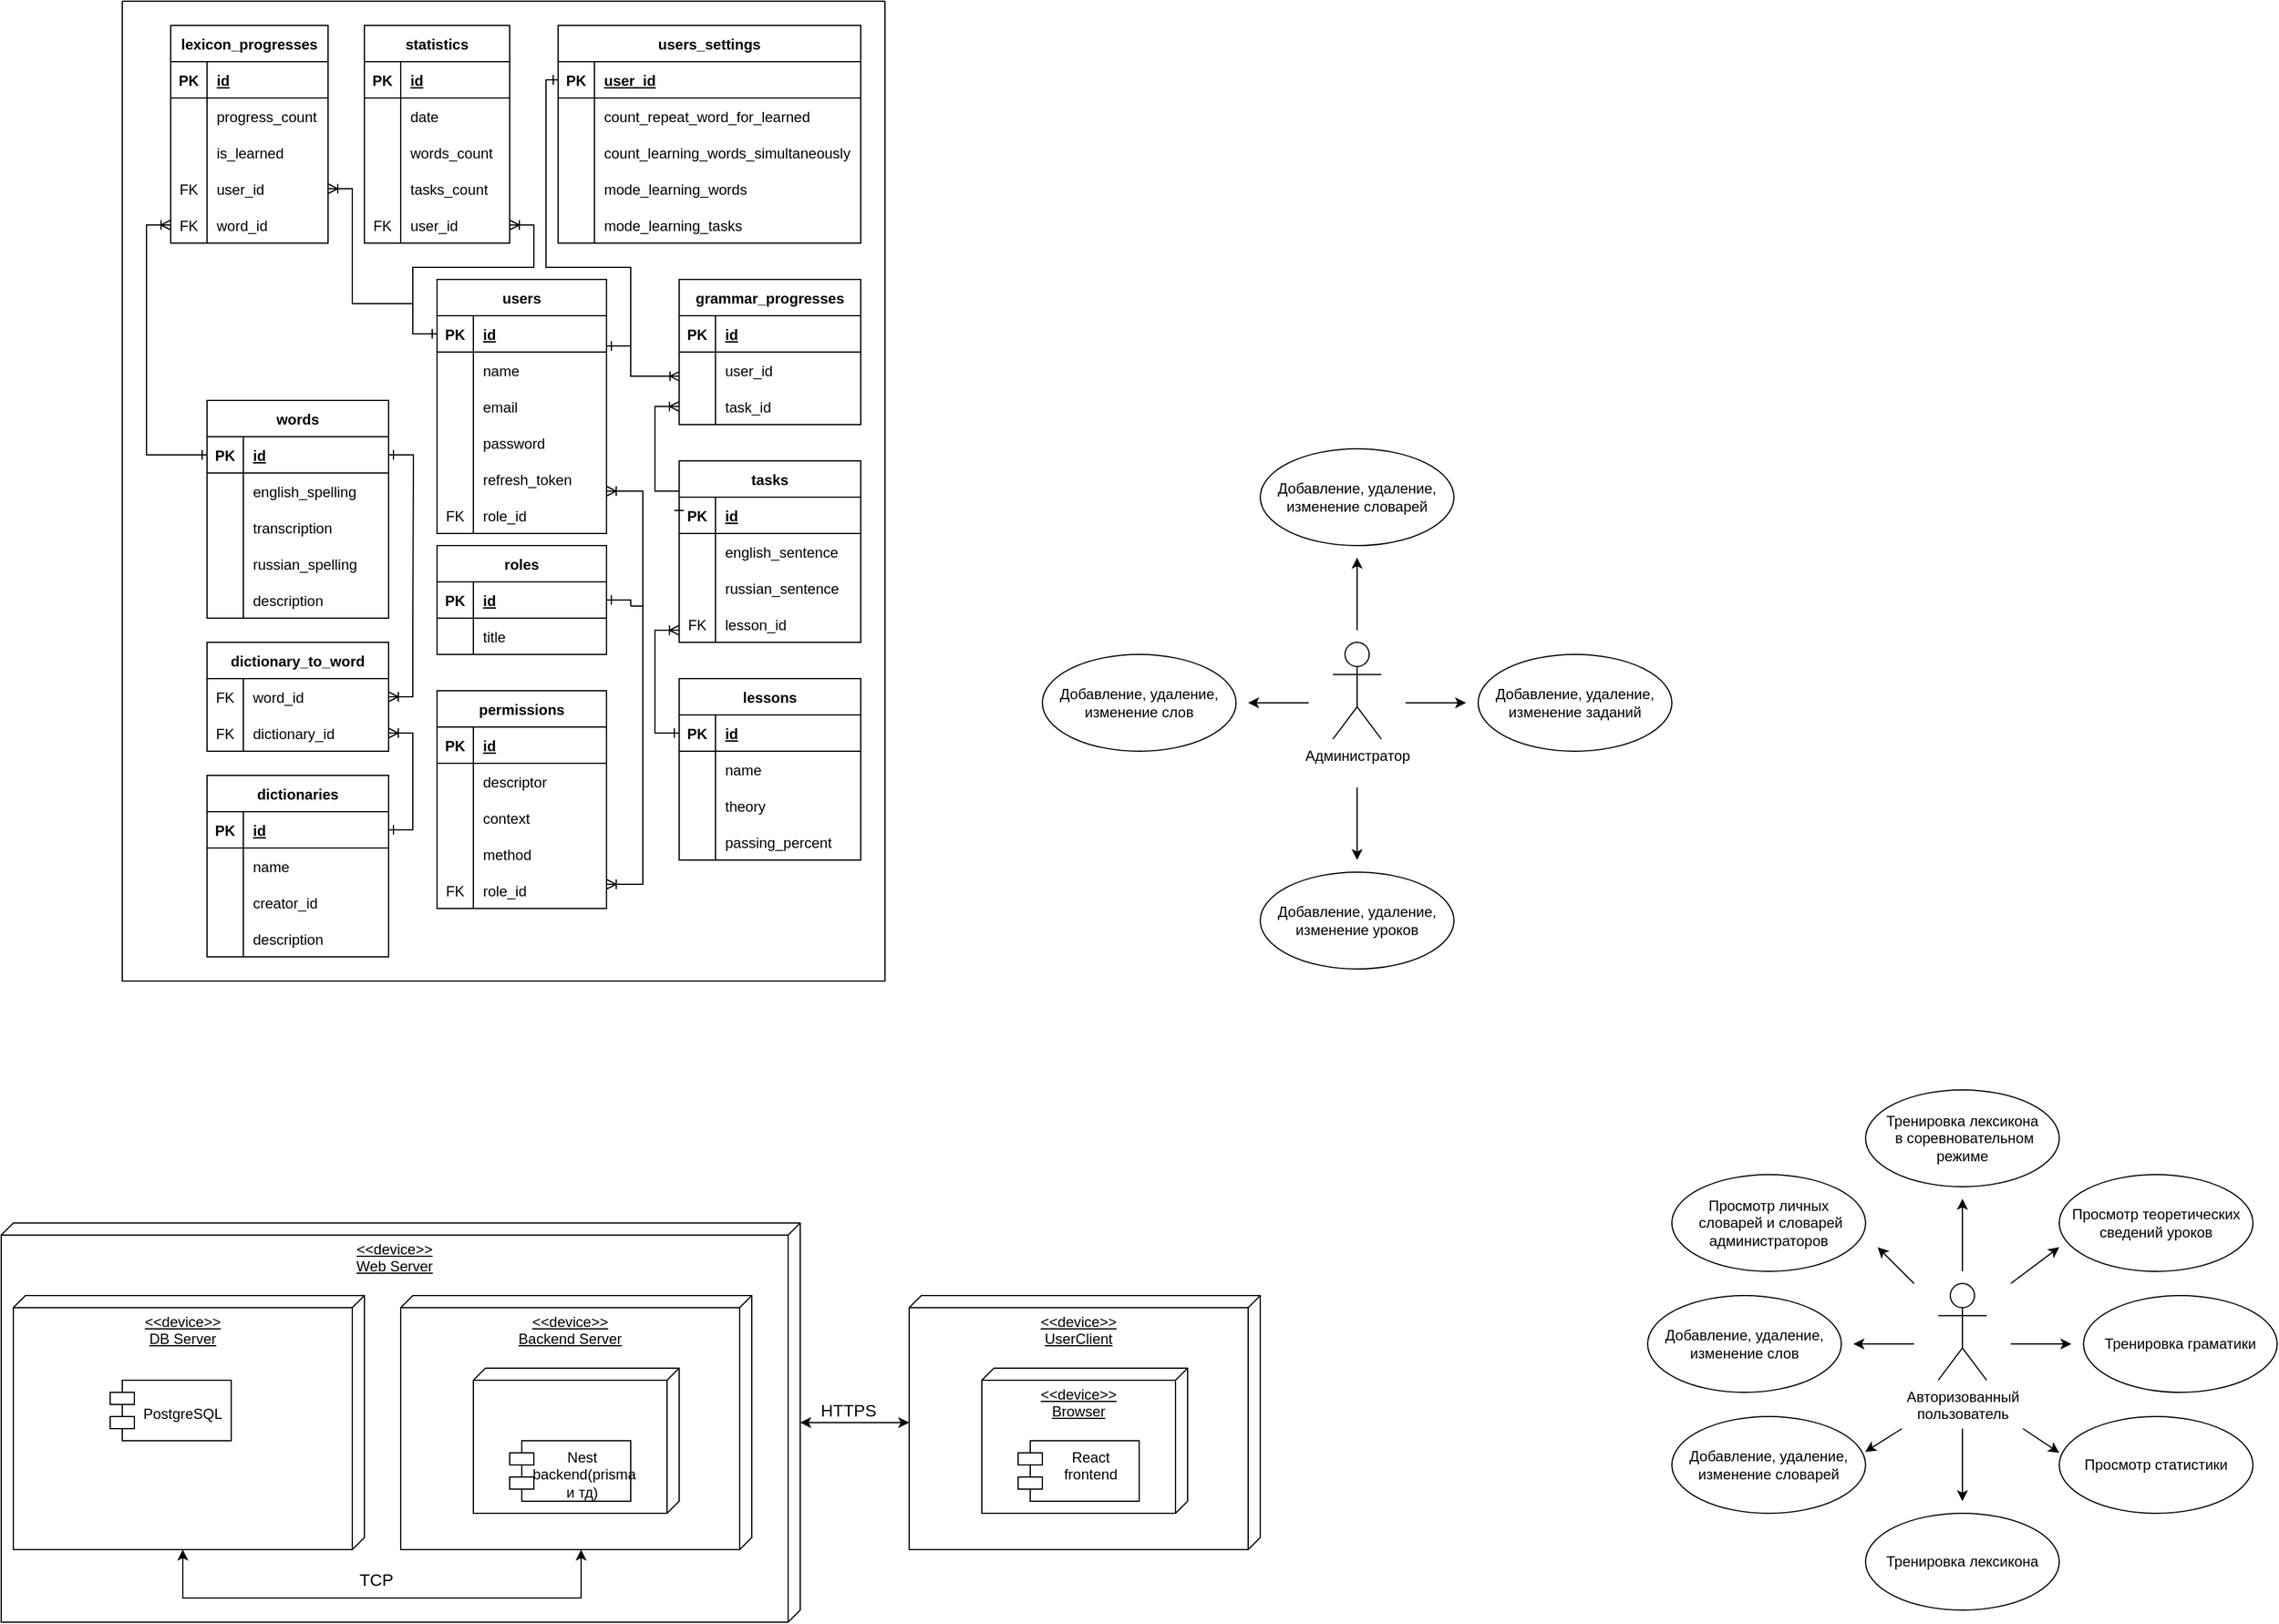 <mxfile version="24.7.17">
  <diagram name="Страница 1" id="oHHP7vomcjUKfkxgzLy0">
    <mxGraphModel dx="2502" dy="1998" grid="1" gridSize="10" guides="1" tooltips="1" connect="1" arrows="1" fold="1" page="1" pageScale="1" pageWidth="827" pageHeight="1169" math="0" shadow="0">
      <root>
        <mxCell id="0" />
        <mxCell id="1" parent="0" />
        <mxCell id="bPWv2qch46h4kD-np5_B-1" value="Администратор" style="shape=umlActor;verticalLabelPosition=bottom;verticalAlign=top;html=1;outlineConnect=0;" parent="1" vertex="1">
          <mxGeometry x="400" y="240" width="40" height="80" as="geometry" />
        </mxCell>
        <mxCell id="bPWv2qch46h4kD-np5_B-2" value="Добавление, удаление, изменение слов" style="ellipse;whiteSpace=wrap;html=1;" parent="1" vertex="1">
          <mxGeometry x="160" y="250" width="160" height="80" as="geometry" />
        </mxCell>
        <mxCell id="bPWv2qch46h4kD-np5_B-3" value="Добавление, удаление, изменение уроков" style="ellipse;whiteSpace=wrap;html=1;" parent="1" vertex="1">
          <mxGeometry x="340" y="430" width="160" height="80" as="geometry" />
        </mxCell>
        <mxCell id="bPWv2qch46h4kD-np5_B-4" value="Добавление, удаление, изменение заданий" style="ellipse;whiteSpace=wrap;html=1;" parent="1" vertex="1">
          <mxGeometry x="520" y="250" width="160" height="80" as="geometry" />
        </mxCell>
        <mxCell id="bPWv2qch46h4kD-np5_B-5" value="Добавление, удаление, изменение словарей" style="ellipse;whiteSpace=wrap;html=1;" parent="1" vertex="1">
          <mxGeometry x="340" y="80" width="160" height="80" as="geometry" />
        </mxCell>
        <mxCell id="bPWv2qch46h4kD-np5_B-6" value="" style="endArrow=classic;html=1;rounded=0;" parent="1" edge="1">
          <mxGeometry width="50" height="50" relative="1" as="geometry">
            <mxPoint x="420" y="230" as="sourcePoint" />
            <mxPoint x="420" y="170" as="targetPoint" />
          </mxGeometry>
        </mxCell>
        <mxCell id="bPWv2qch46h4kD-np5_B-7" value="" style="endArrow=classic;html=1;rounded=0;" parent="1" edge="1">
          <mxGeometry width="50" height="50" relative="1" as="geometry">
            <mxPoint x="420" y="360" as="sourcePoint" />
            <mxPoint x="420" y="420" as="targetPoint" />
          </mxGeometry>
        </mxCell>
        <mxCell id="bPWv2qch46h4kD-np5_B-8" value="" style="endArrow=classic;html=1;rounded=0;" parent="1" edge="1">
          <mxGeometry width="50" height="50" relative="1" as="geometry">
            <mxPoint x="460" y="290" as="sourcePoint" />
            <mxPoint x="510" y="290" as="targetPoint" />
          </mxGeometry>
        </mxCell>
        <mxCell id="bPWv2qch46h4kD-np5_B-9" value="" style="endArrow=classic;html=1;rounded=0;" parent="1" edge="1">
          <mxGeometry width="50" height="50" relative="1" as="geometry">
            <mxPoint x="380" y="290" as="sourcePoint" />
            <mxPoint x="330" y="290" as="targetPoint" />
          </mxGeometry>
        </mxCell>
        <mxCell id="aLFJHYtiydJ6QaCHgic2-1" value="Авторизованный &lt;br&gt;пользователь" style="shape=umlActor;verticalLabelPosition=bottom;verticalAlign=top;html=1;outlineConnect=0;" parent="1" vertex="1">
          <mxGeometry x="900" y="770" width="40" height="80" as="geometry" />
        </mxCell>
        <mxCell id="aLFJHYtiydJ6QaCHgic2-2" value="Добавление, удаление, изменение словарей" style="ellipse;whiteSpace=wrap;html=1;" parent="1" vertex="1">
          <mxGeometry x="680" y="880" width="160" height="80" as="geometry" />
        </mxCell>
        <mxCell id="aLFJHYtiydJ6QaCHgic2-3" value="Добавление, удаление, изменение слов" style="ellipse;whiteSpace=wrap;html=1;" parent="1" vertex="1">
          <mxGeometry x="660" y="780" width="160" height="80" as="geometry" />
        </mxCell>
        <mxCell id="aLFJHYtiydJ6QaCHgic2-4" value="Просмотр личных&lt;br&gt;&amp;nbsp;словарей и словарей администраторов" style="ellipse;whiteSpace=wrap;html=1;" parent="1" vertex="1">
          <mxGeometry x="680" y="680" width="160" height="80" as="geometry" />
        </mxCell>
        <mxCell id="aLFJHYtiydJ6QaCHgic2-5" value="Тренировка лексикона" style="ellipse;whiteSpace=wrap;html=1;" parent="1" vertex="1">
          <mxGeometry x="840" y="960" width="160" height="80" as="geometry" />
        </mxCell>
        <mxCell id="aLFJHYtiydJ6QaCHgic2-6" value="Тренировка граматики" style="ellipse;whiteSpace=wrap;html=1;" parent="1" vertex="1">
          <mxGeometry x="1020" y="780" width="160" height="80" as="geometry" />
        </mxCell>
        <mxCell id="aLFJHYtiydJ6QaCHgic2-7" value="Просмотр статистики" style="ellipse;whiteSpace=wrap;html=1;" parent="1" vertex="1">
          <mxGeometry x="1000" y="880" width="160" height="80" as="geometry" />
        </mxCell>
        <mxCell id="aLFJHYtiydJ6QaCHgic2-8" value="Просмотр теоретических сведений уроков" style="ellipse;whiteSpace=wrap;html=1;" parent="1" vertex="1">
          <mxGeometry x="1000" y="680" width="160" height="80" as="geometry" />
        </mxCell>
        <mxCell id="aLFJHYtiydJ6QaCHgic2-9" value="Тренировка лексикона&lt;br&gt;&amp;nbsp;в соревновательном режиме" style="ellipse;whiteSpace=wrap;html=1;" parent="1" vertex="1">
          <mxGeometry x="840" y="610" width="160" height="80" as="geometry" />
        </mxCell>
        <mxCell id="aLFJHYtiydJ6QaCHgic2-10" value="" style="endArrow=classic;html=1;rounded=0;" parent="1" edge="1">
          <mxGeometry width="50" height="50" relative="1" as="geometry">
            <mxPoint x="920" y="760" as="sourcePoint" />
            <mxPoint x="920" y="700" as="targetPoint" />
          </mxGeometry>
        </mxCell>
        <mxCell id="aLFJHYtiydJ6QaCHgic2-11" value="" style="endArrow=classic;html=1;rounded=0;" parent="1" edge="1">
          <mxGeometry width="50" height="50" relative="1" as="geometry">
            <mxPoint x="920" y="890" as="sourcePoint" />
            <mxPoint x="920" y="950" as="targetPoint" />
          </mxGeometry>
        </mxCell>
        <mxCell id="aLFJHYtiydJ6QaCHgic2-12" value="" style="endArrow=classic;html=1;rounded=0;" parent="1" edge="1">
          <mxGeometry width="50" height="50" relative="1" as="geometry">
            <mxPoint x="960" y="770" as="sourcePoint" />
            <mxPoint x="1000" y="740" as="targetPoint" />
          </mxGeometry>
        </mxCell>
        <mxCell id="aLFJHYtiydJ6QaCHgic2-13" value="" style="endArrow=classic;html=1;rounded=0;" parent="1" edge="1">
          <mxGeometry width="50" height="50" relative="1" as="geometry">
            <mxPoint x="960" y="820" as="sourcePoint" />
            <mxPoint x="1010" y="820" as="targetPoint" />
          </mxGeometry>
        </mxCell>
        <mxCell id="aLFJHYtiydJ6QaCHgic2-14" value="" style="endArrow=classic;html=1;rounded=0;" parent="1" edge="1">
          <mxGeometry width="50" height="50" relative="1" as="geometry">
            <mxPoint x="970" y="890" as="sourcePoint" />
            <mxPoint x="1000" y="910" as="targetPoint" />
          </mxGeometry>
        </mxCell>
        <mxCell id="aLFJHYtiydJ6QaCHgic2-15" value="" style="endArrow=classic;html=1;rounded=0;entryX=0.998;entryY=0.365;entryDx=0;entryDy=0;entryPerimeter=0;" parent="1" target="aLFJHYtiydJ6QaCHgic2-2" edge="1">
          <mxGeometry width="50" height="50" relative="1" as="geometry">
            <mxPoint x="870" y="890" as="sourcePoint" />
            <mxPoint x="1010" y="920" as="targetPoint" />
          </mxGeometry>
        </mxCell>
        <mxCell id="aLFJHYtiydJ6QaCHgic2-16" value="" style="endArrow=classic;html=1;rounded=0;" parent="1" edge="1">
          <mxGeometry width="50" height="50" relative="1" as="geometry">
            <mxPoint x="880" y="820" as="sourcePoint" />
            <mxPoint x="830" y="820" as="targetPoint" />
          </mxGeometry>
        </mxCell>
        <mxCell id="aLFJHYtiydJ6QaCHgic2-17" value="" style="endArrow=classic;html=1;rounded=0;" parent="1" edge="1">
          <mxGeometry width="50" height="50" relative="1" as="geometry">
            <mxPoint x="880" y="770" as="sourcePoint" />
            <mxPoint x="850" y="740" as="targetPoint" />
          </mxGeometry>
        </mxCell>
        <mxCell id="aLFJHYtiydJ6QaCHgic2-18" value="&amp;lt;&amp;lt;device&amp;gt;&amp;gt;&lt;br&gt;UserClient" style="verticalAlign=top;align=center;spacingTop=8;spacingLeft=2;spacingRight=12;shape=cube;size=10;direction=south;fontStyle=4;html=1;whiteSpace=wrap;" parent="1" vertex="1">
          <mxGeometry x="50" y="780" width="290" height="210" as="geometry" />
        </mxCell>
        <mxCell id="aLFJHYtiydJ6QaCHgic2-19" value="&amp;lt;&amp;lt;device&amp;gt;&amp;gt;&lt;br&gt;Browser" style="verticalAlign=top;align=center;spacingTop=8;spacingLeft=2;spacingRight=12;shape=cube;size=10;direction=south;fontStyle=4;html=1;whiteSpace=wrap;" parent="1" vertex="1">
          <mxGeometry x="110" y="840" width="170" height="120" as="geometry" />
        </mxCell>
        <mxCell id="aLFJHYtiydJ6QaCHgic2-20" value="React frontend" style="shape=module;align=left;spacingLeft=20;align=center;verticalAlign=top;whiteSpace=wrap;html=1;" parent="1" vertex="1">
          <mxGeometry x="140" y="900" width="100" height="50" as="geometry" />
        </mxCell>
        <mxCell id="aLFJHYtiydJ6QaCHgic2-21" value="&amp;lt;&amp;lt;device&amp;gt;&amp;gt;&lt;br&gt;Web Server" style="verticalAlign=top;align=center;spacingTop=8;spacingLeft=2;spacingRight=12;shape=cube;size=10;direction=south;fontStyle=4;html=1;whiteSpace=wrap;" parent="1" vertex="1">
          <mxGeometry x="-700" y="720" width="660" height="330" as="geometry" />
        </mxCell>
        <mxCell id="aLFJHYtiydJ6QaCHgic2-22" value="&amp;lt;&amp;lt;device&amp;gt;&amp;gt;&lt;br&gt;DB Server" style="verticalAlign=top;align=center;spacingTop=8;spacingLeft=2;spacingRight=12;shape=cube;size=10;direction=south;fontStyle=4;html=1;whiteSpace=wrap;" parent="1" vertex="1">
          <mxGeometry x="-690" y="780" width="290" height="210" as="geometry" />
        </mxCell>
        <mxCell id="aLFJHYtiydJ6QaCHgic2-23" value="&amp;lt;&amp;lt;device&amp;gt;&amp;gt;&lt;br&gt;Backend Server" style="verticalAlign=top;align=center;spacingTop=8;spacingLeft=2;spacingRight=12;shape=cube;size=10;direction=south;fontStyle=4;html=1;whiteSpace=wrap;" parent="1" vertex="1">
          <mxGeometry x="-370" y="780" width="290" height="210" as="geometry" />
        </mxCell>
        <mxCell id="aLFJHYtiydJ6QaCHgic2-24" value="" style="verticalAlign=top;align=center;spacingTop=8;spacingLeft=2;spacingRight=12;shape=cube;size=10;direction=south;fontStyle=4;html=1;whiteSpace=wrap;" parent="1" vertex="1">
          <mxGeometry x="-310" y="840" width="170" height="120" as="geometry" />
        </mxCell>
        <mxCell id="aLFJHYtiydJ6QaCHgic2-25" value="Nest&lt;br&gt;&amp;nbsp;backend(prisma и тд)" style="shape=module;align=left;spacingLeft=20;align=center;verticalAlign=top;whiteSpace=wrap;html=1;" parent="1" vertex="1">
          <mxGeometry x="-280" y="900" width="100" height="50" as="geometry" />
        </mxCell>
        <mxCell id="aLFJHYtiydJ6QaCHgic2-27" value="&lt;br&gt;PostgreSQL" style="shape=module;align=left;spacingLeft=20;align=center;verticalAlign=top;whiteSpace=wrap;html=1;" parent="1" vertex="1">
          <mxGeometry x="-610" y="850" width="100" height="50" as="geometry" />
        </mxCell>
        <mxCell id="aLFJHYtiydJ6QaCHgic2-28" value="" style="endArrow=classic;startArrow=classic;html=1;rounded=0;edgeStyle=orthogonalEdgeStyle;exitX=0;exitY=0;exitDx=210;exitDy=150;exitPerimeter=0;" parent="1" source="aLFJHYtiydJ6QaCHgic2-22" target="aLFJHYtiydJ6QaCHgic2-23" edge="1">
          <mxGeometry width="50" height="50" relative="1" as="geometry">
            <mxPoint x="-550" y="1000" as="sourcePoint" />
            <mxPoint x="-230" y="1090" as="targetPoint" />
            <Array as="points">
              <mxPoint x="-550" y="1030" />
              <mxPoint x="-221" y="1030" />
            </Array>
          </mxGeometry>
        </mxCell>
        <mxCell id="aLFJHYtiydJ6QaCHgic2-29" value="&lt;font style=&quot;font-size: 14px;&quot;&gt;TCP&lt;/font&gt;" style="text;html=1;strokeColor=none;fillColor=none;align=center;verticalAlign=middle;whiteSpace=wrap;rounded=0;" parent="1" vertex="1">
          <mxGeometry x="-420" y="1000" width="60" height="30" as="geometry" />
        </mxCell>
        <mxCell id="aLFJHYtiydJ6QaCHgic2-30" value="" style="endArrow=classic;startArrow=classic;html=1;rounded=0;edgeStyle=orthogonalEdgeStyle;" parent="1" source="aLFJHYtiydJ6QaCHgic2-21" target="aLFJHYtiydJ6QaCHgic2-18" edge="1">
          <mxGeometry width="50" height="50" relative="1" as="geometry">
            <mxPoint x="-10" y="870" as="sourcePoint" />
            <mxPoint x="-211" y="1000" as="targetPoint" />
            <Array as="points" />
          </mxGeometry>
        </mxCell>
        <mxCell id="aLFJHYtiydJ6QaCHgic2-31" value="&lt;font style=&quot;font-size: 14px;&quot;&gt;HTTPS&lt;/font&gt;" style="text;html=1;strokeColor=none;fillColor=none;align=center;verticalAlign=middle;whiteSpace=wrap;rounded=0;" parent="1" vertex="1">
          <mxGeometry x="-30" y="860" width="60" height="30" as="geometry" />
        </mxCell>
        <mxCell id="aLFJHYtiydJ6QaCHgic2-235" value="users_settings" style="shape=table;startSize=30;container=1;collapsible=1;childLayout=tableLayout;fixedRows=1;rowLines=0;fontStyle=1;align=center;resizeLast=1;" parent="1" vertex="1">
          <mxGeometry x="-240" y="-270" width="250" height="180" as="geometry" />
        </mxCell>
        <mxCell id="aLFJHYtiydJ6QaCHgic2-236" value="" style="shape=partialRectangle;collapsible=0;dropTarget=0;pointerEvents=0;fillColor=none;points=[[0,0.5],[1,0.5]];portConstraint=eastwest;top=0;left=0;right=0;bottom=1;" parent="aLFJHYtiydJ6QaCHgic2-235" vertex="1">
          <mxGeometry y="30" width="250" height="30" as="geometry" />
        </mxCell>
        <mxCell id="aLFJHYtiydJ6QaCHgic2-237" value="PK" style="shape=partialRectangle;overflow=hidden;connectable=0;fillColor=none;top=0;left=0;bottom=0;right=0;fontStyle=1;" parent="aLFJHYtiydJ6QaCHgic2-236" vertex="1">
          <mxGeometry width="30" height="30" as="geometry">
            <mxRectangle width="30" height="30" as="alternateBounds" />
          </mxGeometry>
        </mxCell>
        <mxCell id="aLFJHYtiydJ6QaCHgic2-238" value="user_id" style="shape=partialRectangle;overflow=hidden;connectable=0;fillColor=none;top=0;left=0;bottom=0;right=0;align=left;spacingLeft=6;fontStyle=5;" parent="aLFJHYtiydJ6QaCHgic2-236" vertex="1">
          <mxGeometry x="30" width="220" height="30" as="geometry">
            <mxRectangle width="220" height="30" as="alternateBounds" />
          </mxGeometry>
        </mxCell>
        <mxCell id="aLFJHYtiydJ6QaCHgic2-239" value="" style="shape=partialRectangle;collapsible=0;dropTarget=0;pointerEvents=0;fillColor=none;points=[[0,0.5],[1,0.5]];portConstraint=eastwest;top=0;left=0;right=0;bottom=0;" parent="aLFJHYtiydJ6QaCHgic2-235" vertex="1">
          <mxGeometry y="60" width="250" height="30" as="geometry" />
        </mxCell>
        <mxCell id="aLFJHYtiydJ6QaCHgic2-240" value="" style="shape=partialRectangle;overflow=hidden;connectable=0;fillColor=none;top=0;left=0;bottom=0;right=0;" parent="aLFJHYtiydJ6QaCHgic2-239" vertex="1">
          <mxGeometry width="30" height="30" as="geometry">
            <mxRectangle width="30" height="30" as="alternateBounds" />
          </mxGeometry>
        </mxCell>
        <mxCell id="aLFJHYtiydJ6QaCHgic2-241" value="count_repeat_word_for_learned" style="shape=partialRectangle;overflow=hidden;connectable=0;fillColor=none;top=0;left=0;bottom=0;right=0;align=left;spacingLeft=6;" parent="aLFJHYtiydJ6QaCHgic2-239" vertex="1">
          <mxGeometry x="30" width="220" height="30" as="geometry">
            <mxRectangle width="220" height="30" as="alternateBounds" />
          </mxGeometry>
        </mxCell>
        <mxCell id="aLFJHYtiydJ6QaCHgic2-242" value="" style="shape=partialRectangle;collapsible=0;dropTarget=0;pointerEvents=0;fillColor=none;points=[[0,0.5],[1,0.5]];portConstraint=eastwest;top=0;left=0;right=0;bottom=0;" parent="aLFJHYtiydJ6QaCHgic2-235" vertex="1">
          <mxGeometry y="90" width="250" height="30" as="geometry" />
        </mxCell>
        <mxCell id="aLFJHYtiydJ6QaCHgic2-243" value="" style="shape=partialRectangle;overflow=hidden;connectable=0;fillColor=none;top=0;left=0;bottom=0;right=0;" parent="aLFJHYtiydJ6QaCHgic2-242" vertex="1">
          <mxGeometry width="30" height="30" as="geometry">
            <mxRectangle width="30" height="30" as="alternateBounds" />
          </mxGeometry>
        </mxCell>
        <mxCell id="aLFJHYtiydJ6QaCHgic2-244" value="count_learning_words_simultaneously" style="shape=partialRectangle;overflow=hidden;connectable=0;fillColor=none;top=0;left=0;bottom=0;right=0;align=left;spacingLeft=6;" parent="aLFJHYtiydJ6QaCHgic2-242" vertex="1">
          <mxGeometry x="30" width="220" height="30" as="geometry">
            <mxRectangle width="220" height="30" as="alternateBounds" />
          </mxGeometry>
        </mxCell>
        <mxCell id="aLFJHYtiydJ6QaCHgic2-245" value="" style="shape=partialRectangle;collapsible=0;dropTarget=0;pointerEvents=0;fillColor=none;points=[[0,0.5],[1,0.5]];portConstraint=eastwest;top=0;left=0;right=0;bottom=0;" parent="aLFJHYtiydJ6QaCHgic2-235" vertex="1">
          <mxGeometry y="120" width="250" height="30" as="geometry" />
        </mxCell>
        <mxCell id="aLFJHYtiydJ6QaCHgic2-246" value="" style="shape=partialRectangle;overflow=hidden;connectable=0;fillColor=none;top=0;left=0;bottom=0;right=0;" parent="aLFJHYtiydJ6QaCHgic2-245" vertex="1">
          <mxGeometry width="30" height="30" as="geometry">
            <mxRectangle width="30" height="30" as="alternateBounds" />
          </mxGeometry>
        </mxCell>
        <mxCell id="aLFJHYtiydJ6QaCHgic2-247" value="mode_learning_words" style="shape=partialRectangle;overflow=hidden;connectable=0;fillColor=none;top=0;left=0;bottom=0;right=0;align=left;spacingLeft=6;" parent="aLFJHYtiydJ6QaCHgic2-245" vertex="1">
          <mxGeometry x="30" width="220" height="30" as="geometry">
            <mxRectangle width="220" height="30" as="alternateBounds" />
          </mxGeometry>
        </mxCell>
        <mxCell id="aLFJHYtiydJ6QaCHgic2-248" value="" style="shape=partialRectangle;collapsible=0;dropTarget=0;pointerEvents=0;fillColor=none;points=[[0,0.5],[1,0.5]];portConstraint=eastwest;top=0;left=0;right=0;bottom=0;" parent="aLFJHYtiydJ6QaCHgic2-235" vertex="1">
          <mxGeometry y="150" width="250" height="30" as="geometry" />
        </mxCell>
        <mxCell id="aLFJHYtiydJ6QaCHgic2-249" value="" style="shape=partialRectangle;overflow=hidden;connectable=0;fillColor=none;top=0;left=0;bottom=0;right=0;" parent="aLFJHYtiydJ6QaCHgic2-248" vertex="1">
          <mxGeometry width="30" height="30" as="geometry">
            <mxRectangle width="30" height="30" as="alternateBounds" />
          </mxGeometry>
        </mxCell>
        <mxCell id="aLFJHYtiydJ6QaCHgic2-250" value="mode_learning_tasks" style="shape=partialRectangle;overflow=hidden;connectable=0;fillColor=none;top=0;left=0;bottom=0;right=0;align=left;spacingLeft=6;" parent="aLFJHYtiydJ6QaCHgic2-248" vertex="1">
          <mxGeometry x="30" width="220" height="30" as="geometry">
            <mxRectangle width="220" height="30" as="alternateBounds" />
          </mxGeometry>
        </mxCell>
        <mxCell id="aLFJHYtiydJ6QaCHgic2-251" value="" style="edgeStyle=elbowEdgeStyle;fontSize=12;html=1;endArrow=ERoneToMany;rounded=0;entryX=1;entryY=0.5;entryDx=0;entryDy=0;" parent="1" target="aLFJHYtiydJ6QaCHgic2-323" edge="1">
          <mxGeometry width="100" height="100" relative="1" as="geometry">
            <mxPoint x="-360" y="360" as="sourcePoint" />
            <mxPoint x="-560" y="370" as="targetPoint" />
            <Array as="points">
              <mxPoint x="-360" y="410" />
              <mxPoint x="-550" y="445" />
            </Array>
          </mxGeometry>
        </mxCell>
        <mxCell id="aLFJHYtiydJ6QaCHgic2-252" value="" style="edgeStyle=elbowEdgeStyle;fontSize=12;html=1;endArrow=ERoneToMany;rounded=0;entryX=1;entryY=0.5;entryDx=0;entryDy=0;" parent="1" target="aLFJHYtiydJ6QaCHgic2-320" edge="1">
          <mxGeometry width="100" height="100" relative="1" as="geometry">
            <mxPoint x="-360" y="230" as="sourcePoint" />
            <mxPoint x="-590" y="210" as="targetPoint" />
            <Array as="points">
              <mxPoint x="-360" y="250" />
              <mxPoint x="-610" y="280" />
            </Array>
          </mxGeometry>
        </mxCell>
        <mxCell id="aLFJHYtiydJ6QaCHgic2-253" value="" style="edgeStyle=elbowEdgeStyle;fontSize=12;html=1;endArrow=ERoneToMany;rounded=0;entryX=0;entryY=0.5;entryDx=0;entryDy=0;" parent="1" target="aLFJHYtiydJ6QaCHgic2-300" edge="1">
          <mxGeometry width="100" height="100" relative="1" as="geometry">
            <mxPoint x="-580" y="-30" as="sourcePoint" />
            <mxPoint x="-620" y="-70" as="targetPoint" />
            <Array as="points">
              <mxPoint x="-580" y="-60" />
              <mxPoint x="-570" y="-60" />
              <mxPoint x="-580" y="-30" />
              <mxPoint x="-580" y="-40" />
              <mxPoint x="-640" y="-35" />
              <mxPoint x="-640" />
            </Array>
          </mxGeometry>
        </mxCell>
        <mxCell id="aLFJHYtiydJ6QaCHgic2-254" value="" style="edgeStyle=elbowEdgeStyle;fontSize=12;html=1;endArrow=ERoneToMany;rounded=0;" parent="1" target="aLFJHYtiydJ6QaCHgic2-360" edge="1">
          <mxGeometry width="100" height="100" relative="1" as="geometry">
            <mxPoint x="-160" y="250" as="sourcePoint" />
            <mxPoint x="-160" y="200" as="targetPoint" />
            <Array as="points">
              <mxPoint x="-160" y="230" />
              <mxPoint x="-180" y="265" />
            </Array>
          </mxGeometry>
        </mxCell>
        <mxCell id="aLFJHYtiydJ6QaCHgic2-255" value="" style="edgeStyle=elbowEdgeStyle;fontSize=12;html=1;endArrow=ERoneToMany;rounded=0;entryX=0;entryY=0.5;entryDx=0;entryDy=0;" parent="1" target="aLFJHYtiydJ6QaCHgic2-347" edge="1">
          <mxGeometry width="100" height="100" relative="1" as="geometry">
            <mxPoint x="-160" y="80" as="sourcePoint" />
            <mxPoint x="-160" y="30" as="targetPoint" />
            <Array as="points">
              <mxPoint x="-160" y="60" />
              <mxPoint x="-180" y="90" />
            </Array>
          </mxGeometry>
        </mxCell>
        <mxCell id="aLFJHYtiydJ6QaCHgic2-256" value="" style="edgeStyle=elbowEdgeStyle;fontSize=12;html=1;endArrow=ERoneToMany;rounded=0;entryX=0.003;entryY=0.667;entryDx=0;entryDy=0;entryPerimeter=0;" parent="1" target="aLFJHYtiydJ6QaCHgic2-344" edge="1">
          <mxGeometry width="100" height="100" relative="1" as="geometry">
            <mxPoint x="-180" y="-10" as="sourcePoint" />
            <mxPoint x="-160" y="10" as="targetPoint" />
            <Array as="points">
              <mxPoint x="-180" y="-30" />
              <mxPoint x="-180" y="-30" />
              <mxPoint x="-180" y="-20" />
              <mxPoint x="-180" y="-55" />
            </Array>
          </mxGeometry>
        </mxCell>
        <mxCell id="aLFJHYtiydJ6QaCHgic2-257" value="" style="edgeStyle=orthogonalEdgeStyle;fontSize=12;html=1;endArrow=ERoneToMany;rounded=0;entryX=1;entryY=0.5;entryDx=0;entryDy=0;" parent="1" target="aLFJHYtiydJ6QaCHgic2-297" edge="1">
          <mxGeometry width="100" height="100" relative="1" as="geometry">
            <mxPoint x="-360" y="-40" as="sourcePoint" />
            <mxPoint x="-370" y="-60" as="targetPoint" />
            <Array as="points">
              <mxPoint x="-360" y="-40" />
              <mxPoint x="-410" y="-40" />
              <mxPoint x="-410" y="-135" />
            </Array>
          </mxGeometry>
        </mxCell>
        <mxCell id="aLFJHYtiydJ6QaCHgic2-258" value="" style="edgeStyle=orthogonalEdgeStyle;fontSize=12;html=1;endArrow=ERoneToMany;rounded=0;entryX=1;entryY=0.5;entryDx=0;entryDy=0;" parent="1" target="aLFJHYtiydJ6QaCHgic2-398" edge="1">
          <mxGeometry width="100" height="100" relative="1" as="geometry">
            <mxPoint x="-360" y="-20" as="sourcePoint" />
            <mxPoint x="-410" y="-95" as="targetPoint" />
            <Array as="points">
              <mxPoint x="-360" y="-70" />
              <mxPoint x="-260" y="-70" />
              <mxPoint x="-260" y="-105" />
            </Array>
          </mxGeometry>
        </mxCell>
        <mxCell id="aLFJHYtiydJ6QaCHgic2-259" value="" style="swimlane;startSize=0;" parent="1" vertex="1">
          <mxGeometry x="-600" y="-290" width="630" height="810" as="geometry" />
        </mxCell>
        <mxCell id="aLFJHYtiydJ6QaCHgic2-260" value="" style="edgeStyle=orthogonalEdgeStyle;fontSize=12;html=1;endArrow=ERone;endFill=1;rounded=0;entryX=0;entryY=0.5;entryDx=0;entryDy=0;" parent="aLFJHYtiydJ6QaCHgic2-259" target="aLFJHYtiydJ6QaCHgic2-351" edge="1">
          <mxGeometry width="100" height="100" relative="1" as="geometry">
            <mxPoint x="440" y="370" as="sourcePoint" />
            <mxPoint x="440.7" y="404.66" as="targetPoint" />
            <Array as="points">
              <mxPoint x="440" y="405" />
            </Array>
          </mxGeometry>
        </mxCell>
        <mxCell id="aLFJHYtiydJ6QaCHgic2-261" value="" style="edgeStyle=orthogonalEdgeStyle;fontSize=12;html=1;endArrow=ERone;endFill=1;rounded=0;entryX=0;entryY=0.5;entryDx=0;entryDy=0;" parent="aLFJHYtiydJ6QaCHgic2-259" target="aLFJHYtiydJ6QaCHgic2-364" edge="1">
          <mxGeometry width="100" height="100" relative="1" as="geometry">
            <mxPoint x="440" y="540" as="sourcePoint" />
            <mxPoint x="380.0" y="602.33" as="targetPoint" />
            <Array as="points">
              <mxPoint x="440" y="540" />
              <mxPoint x="440" y="575" />
            </Array>
          </mxGeometry>
        </mxCell>
        <mxCell id="aLFJHYtiydJ6QaCHgic2-262" value="" style="edgeStyle=orthogonalEdgeStyle;fontSize=12;html=1;endArrow=ERone;endFill=1;rounded=0;" parent="aLFJHYtiydJ6QaCHgic2-259" target="aLFJHYtiydJ6QaCHgic2-327" edge="1">
          <mxGeometry width="100" height="100" relative="1" as="geometry">
            <mxPoint x="240" y="650" as="sourcePoint" />
            <mxPoint x="220" y="680" as="targetPoint" />
            <Array as="points">
              <mxPoint x="240" y="685" />
            </Array>
          </mxGeometry>
        </mxCell>
        <mxCell id="aLFJHYtiydJ6QaCHgic2-263" value="" style="edgeStyle=orthogonalEdgeStyle;fontSize=12;html=1;endArrow=ERone;endFill=1;rounded=0;entryX=1;entryY=0.5;entryDx=0;entryDy=0;" parent="aLFJHYtiydJ6QaCHgic2-259" target="aLFJHYtiydJ6QaCHgic2-304" edge="1">
          <mxGeometry width="100" height="100" relative="1" as="geometry">
            <mxPoint x="240" y="520" as="sourcePoint" />
            <mxPoint x="240" y="475.0" as="targetPoint" />
          </mxGeometry>
        </mxCell>
        <mxCell id="aLFJHYtiydJ6QaCHgic2-264" value="roles" style="shape=table;startSize=30;container=1;collapsible=1;childLayout=tableLayout;fixedRows=1;rowLines=0;fontStyle=1;align=center;resizeLast=1;" parent="aLFJHYtiydJ6QaCHgic2-259" vertex="1">
          <mxGeometry x="260" y="450" width="140" height="90" as="geometry" />
        </mxCell>
        <mxCell id="aLFJHYtiydJ6QaCHgic2-265" value="" style="shape=partialRectangle;collapsible=0;dropTarget=0;pointerEvents=0;fillColor=none;points=[[0,0.5],[1,0.5]];portConstraint=eastwest;top=0;left=0;right=0;bottom=1;" parent="aLFJHYtiydJ6QaCHgic2-264" vertex="1">
          <mxGeometry y="30" width="140" height="30" as="geometry" />
        </mxCell>
        <mxCell id="aLFJHYtiydJ6QaCHgic2-266" value="PK" style="shape=partialRectangle;overflow=hidden;connectable=0;fillColor=none;top=0;left=0;bottom=0;right=0;fontStyle=1;" parent="aLFJHYtiydJ6QaCHgic2-265" vertex="1">
          <mxGeometry width="30" height="30" as="geometry">
            <mxRectangle width="30" height="30" as="alternateBounds" />
          </mxGeometry>
        </mxCell>
        <mxCell id="aLFJHYtiydJ6QaCHgic2-267" value="id" style="shape=partialRectangle;overflow=hidden;connectable=0;fillColor=none;top=0;left=0;bottom=0;right=0;align=left;spacingLeft=6;fontStyle=5;" parent="aLFJHYtiydJ6QaCHgic2-265" vertex="1">
          <mxGeometry x="30" width="110" height="30" as="geometry">
            <mxRectangle width="110" height="30" as="alternateBounds" />
          </mxGeometry>
        </mxCell>
        <mxCell id="aLFJHYtiydJ6QaCHgic2-268" value="" style="shape=partialRectangle;collapsible=0;dropTarget=0;pointerEvents=0;fillColor=none;points=[[0,0.5],[1,0.5]];portConstraint=eastwest;top=0;left=0;right=0;bottom=0;" parent="aLFJHYtiydJ6QaCHgic2-264" vertex="1">
          <mxGeometry y="60" width="140" height="30" as="geometry" />
        </mxCell>
        <mxCell id="aLFJHYtiydJ6QaCHgic2-269" value="" style="shape=partialRectangle;overflow=hidden;connectable=0;fillColor=none;top=0;left=0;bottom=0;right=0;" parent="aLFJHYtiydJ6QaCHgic2-268" vertex="1">
          <mxGeometry width="30" height="30" as="geometry">
            <mxRectangle width="30" height="30" as="alternateBounds" />
          </mxGeometry>
        </mxCell>
        <mxCell id="aLFJHYtiydJ6QaCHgic2-270" value="title" style="shape=partialRectangle;overflow=hidden;connectable=0;fillColor=none;top=0;left=0;bottom=0;right=0;align=left;spacingLeft=6;" parent="aLFJHYtiydJ6QaCHgic2-268" vertex="1">
          <mxGeometry x="30" width="110" height="30" as="geometry">
            <mxRectangle width="110" height="30" as="alternateBounds" />
          </mxGeometry>
        </mxCell>
        <mxCell id="aLFJHYtiydJ6QaCHgic2-271" value="permissions" style="shape=table;startSize=30;container=1;collapsible=1;childLayout=tableLayout;fixedRows=1;rowLines=0;fontStyle=1;align=center;resizeLast=1;" parent="aLFJHYtiydJ6QaCHgic2-259" vertex="1">
          <mxGeometry x="260" y="570" width="140" height="180" as="geometry" />
        </mxCell>
        <mxCell id="aLFJHYtiydJ6QaCHgic2-272" value="" style="shape=partialRectangle;collapsible=0;dropTarget=0;pointerEvents=0;fillColor=none;points=[[0,0.5],[1,0.5]];portConstraint=eastwest;top=0;left=0;right=0;bottom=1;" parent="aLFJHYtiydJ6QaCHgic2-271" vertex="1">
          <mxGeometry y="30" width="140" height="30" as="geometry" />
        </mxCell>
        <mxCell id="aLFJHYtiydJ6QaCHgic2-273" value="PK" style="shape=partialRectangle;overflow=hidden;connectable=0;fillColor=none;top=0;left=0;bottom=0;right=0;fontStyle=1;" parent="aLFJHYtiydJ6QaCHgic2-272" vertex="1">
          <mxGeometry width="30" height="30" as="geometry">
            <mxRectangle width="30" height="30" as="alternateBounds" />
          </mxGeometry>
        </mxCell>
        <mxCell id="aLFJHYtiydJ6QaCHgic2-274" value="id" style="shape=partialRectangle;overflow=hidden;connectable=0;fillColor=none;top=0;left=0;bottom=0;right=0;align=left;spacingLeft=6;fontStyle=5;" parent="aLFJHYtiydJ6QaCHgic2-272" vertex="1">
          <mxGeometry x="30" width="110" height="30" as="geometry">
            <mxRectangle width="110" height="30" as="alternateBounds" />
          </mxGeometry>
        </mxCell>
        <mxCell id="aLFJHYtiydJ6QaCHgic2-275" value="" style="shape=partialRectangle;collapsible=0;dropTarget=0;pointerEvents=0;fillColor=none;points=[[0,0.5],[1,0.5]];portConstraint=eastwest;top=0;left=0;right=0;bottom=0;" parent="aLFJHYtiydJ6QaCHgic2-271" vertex="1">
          <mxGeometry y="60" width="140" height="30" as="geometry" />
        </mxCell>
        <mxCell id="aLFJHYtiydJ6QaCHgic2-276" value="" style="shape=partialRectangle;overflow=hidden;connectable=0;fillColor=none;top=0;left=0;bottom=0;right=0;" parent="aLFJHYtiydJ6QaCHgic2-275" vertex="1">
          <mxGeometry width="30" height="30" as="geometry">
            <mxRectangle width="30" height="30" as="alternateBounds" />
          </mxGeometry>
        </mxCell>
        <mxCell id="aLFJHYtiydJ6QaCHgic2-277" value="descriptor" style="shape=partialRectangle;overflow=hidden;connectable=0;fillColor=none;top=0;left=0;bottom=0;right=0;align=left;spacingLeft=6;" parent="aLFJHYtiydJ6QaCHgic2-275" vertex="1">
          <mxGeometry x="30" width="110" height="30" as="geometry">
            <mxRectangle width="110" height="30" as="alternateBounds" />
          </mxGeometry>
        </mxCell>
        <mxCell id="aLFJHYtiydJ6QaCHgic2-278" value="" style="shape=partialRectangle;collapsible=0;dropTarget=0;pointerEvents=0;fillColor=none;points=[[0,0.5],[1,0.5]];portConstraint=eastwest;top=0;left=0;right=0;bottom=0;" parent="aLFJHYtiydJ6QaCHgic2-271" vertex="1">
          <mxGeometry y="90" width="140" height="30" as="geometry" />
        </mxCell>
        <mxCell id="aLFJHYtiydJ6QaCHgic2-279" value="" style="shape=partialRectangle;overflow=hidden;connectable=0;fillColor=none;top=0;left=0;bottom=0;right=0;" parent="aLFJHYtiydJ6QaCHgic2-278" vertex="1">
          <mxGeometry width="30" height="30" as="geometry">
            <mxRectangle width="30" height="30" as="alternateBounds" />
          </mxGeometry>
        </mxCell>
        <mxCell id="aLFJHYtiydJ6QaCHgic2-280" value="context" style="shape=partialRectangle;overflow=hidden;connectable=0;fillColor=none;top=0;left=0;bottom=0;right=0;align=left;spacingLeft=6;" parent="aLFJHYtiydJ6QaCHgic2-278" vertex="1">
          <mxGeometry x="30" width="110" height="30" as="geometry">
            <mxRectangle width="110" height="30" as="alternateBounds" />
          </mxGeometry>
        </mxCell>
        <mxCell id="aLFJHYtiydJ6QaCHgic2-281" value="" style="shape=partialRectangle;collapsible=0;dropTarget=0;pointerEvents=0;fillColor=none;points=[[0,0.5],[1,0.5]];portConstraint=eastwest;top=0;left=0;right=0;bottom=0;" parent="aLFJHYtiydJ6QaCHgic2-271" vertex="1">
          <mxGeometry y="120" width="140" height="30" as="geometry" />
        </mxCell>
        <mxCell id="aLFJHYtiydJ6QaCHgic2-282" value="" style="shape=partialRectangle;overflow=hidden;connectable=0;fillColor=none;top=0;left=0;bottom=0;right=0;" parent="aLFJHYtiydJ6QaCHgic2-281" vertex="1">
          <mxGeometry width="30" height="30" as="geometry">
            <mxRectangle width="30" height="30" as="alternateBounds" />
          </mxGeometry>
        </mxCell>
        <mxCell id="aLFJHYtiydJ6QaCHgic2-283" value="method" style="shape=partialRectangle;overflow=hidden;connectable=0;fillColor=none;top=0;left=0;bottom=0;right=0;align=left;spacingLeft=6;" parent="aLFJHYtiydJ6QaCHgic2-281" vertex="1">
          <mxGeometry x="30" width="110" height="30" as="geometry">
            <mxRectangle width="110" height="30" as="alternateBounds" />
          </mxGeometry>
        </mxCell>
        <mxCell id="aLFJHYtiydJ6QaCHgic2-284" value="" style="shape=partialRectangle;collapsible=0;dropTarget=0;pointerEvents=0;fillColor=none;points=[[0,0.5],[1,0.5]];portConstraint=eastwest;top=0;left=0;right=0;bottom=0;" parent="aLFJHYtiydJ6QaCHgic2-271" vertex="1">
          <mxGeometry y="150" width="140" height="30" as="geometry" />
        </mxCell>
        <mxCell id="aLFJHYtiydJ6QaCHgic2-285" value="FK" style="shape=partialRectangle;overflow=hidden;connectable=0;fillColor=none;top=0;left=0;bottom=0;right=0;" parent="aLFJHYtiydJ6QaCHgic2-284" vertex="1">
          <mxGeometry width="30" height="30" as="geometry">
            <mxRectangle width="30" height="30" as="alternateBounds" />
          </mxGeometry>
        </mxCell>
        <mxCell id="aLFJHYtiydJ6QaCHgic2-286" value="role_id" style="shape=partialRectangle;overflow=hidden;connectable=0;fillColor=none;top=0;left=0;bottom=0;right=0;align=left;spacingLeft=6;" parent="aLFJHYtiydJ6QaCHgic2-284" vertex="1">
          <mxGeometry x="30" width="110" height="30" as="geometry">
            <mxRectangle width="110" height="30" as="alternateBounds" />
          </mxGeometry>
        </mxCell>
        <mxCell id="aLFJHYtiydJ6QaCHgic2-287" value="lexicon_progresses" style="shape=table;startSize=30;container=1;collapsible=1;childLayout=tableLayout;fixedRows=1;rowLines=0;fontStyle=1;align=center;resizeLast=1;" parent="aLFJHYtiydJ6QaCHgic2-259" vertex="1">
          <mxGeometry x="40" y="20" width="130" height="180" as="geometry" />
        </mxCell>
        <mxCell id="aLFJHYtiydJ6QaCHgic2-288" value="" style="shape=partialRectangle;collapsible=0;dropTarget=0;pointerEvents=0;fillColor=none;points=[[0,0.5],[1,0.5]];portConstraint=eastwest;top=0;left=0;right=0;bottom=1;" parent="aLFJHYtiydJ6QaCHgic2-287" vertex="1">
          <mxGeometry y="30" width="130" height="30" as="geometry" />
        </mxCell>
        <mxCell id="aLFJHYtiydJ6QaCHgic2-289" value="PK" style="shape=partialRectangle;overflow=hidden;connectable=0;fillColor=none;top=0;left=0;bottom=0;right=0;fontStyle=1;" parent="aLFJHYtiydJ6QaCHgic2-288" vertex="1">
          <mxGeometry width="30" height="30" as="geometry">
            <mxRectangle width="30" height="30" as="alternateBounds" />
          </mxGeometry>
        </mxCell>
        <mxCell id="aLFJHYtiydJ6QaCHgic2-290" value="id" style="shape=partialRectangle;overflow=hidden;connectable=0;fillColor=none;top=0;left=0;bottom=0;right=0;align=left;spacingLeft=6;fontStyle=5;" parent="aLFJHYtiydJ6QaCHgic2-288" vertex="1">
          <mxGeometry x="30" width="100" height="30" as="geometry">
            <mxRectangle width="100" height="30" as="alternateBounds" />
          </mxGeometry>
        </mxCell>
        <mxCell id="aLFJHYtiydJ6QaCHgic2-291" value="" style="shape=partialRectangle;collapsible=0;dropTarget=0;pointerEvents=0;fillColor=none;points=[[0,0.5],[1,0.5]];portConstraint=eastwest;top=0;left=0;right=0;bottom=0;" parent="aLFJHYtiydJ6QaCHgic2-287" vertex="1">
          <mxGeometry y="60" width="130" height="30" as="geometry" />
        </mxCell>
        <mxCell id="aLFJHYtiydJ6QaCHgic2-292" value="" style="shape=partialRectangle;overflow=hidden;connectable=0;fillColor=none;top=0;left=0;bottom=0;right=0;" parent="aLFJHYtiydJ6QaCHgic2-291" vertex="1">
          <mxGeometry width="30" height="30" as="geometry">
            <mxRectangle width="30" height="30" as="alternateBounds" />
          </mxGeometry>
        </mxCell>
        <mxCell id="aLFJHYtiydJ6QaCHgic2-293" value="progress_count" style="shape=partialRectangle;overflow=hidden;connectable=0;fillColor=none;top=0;left=0;bottom=0;right=0;align=left;spacingLeft=6;" parent="aLFJHYtiydJ6QaCHgic2-291" vertex="1">
          <mxGeometry x="30" width="100" height="30" as="geometry">
            <mxRectangle width="100" height="30" as="alternateBounds" />
          </mxGeometry>
        </mxCell>
        <mxCell id="aLFJHYtiydJ6QaCHgic2-294" value="" style="shape=partialRectangle;collapsible=0;dropTarget=0;pointerEvents=0;fillColor=none;points=[[0,0.5],[1,0.5]];portConstraint=eastwest;top=0;left=0;right=0;bottom=0;" parent="aLFJHYtiydJ6QaCHgic2-287" vertex="1">
          <mxGeometry y="90" width="130" height="30" as="geometry" />
        </mxCell>
        <mxCell id="aLFJHYtiydJ6QaCHgic2-295" value="" style="shape=partialRectangle;overflow=hidden;connectable=0;fillColor=none;top=0;left=0;bottom=0;right=0;" parent="aLFJHYtiydJ6QaCHgic2-294" vertex="1">
          <mxGeometry width="30" height="30" as="geometry">
            <mxRectangle width="30" height="30" as="alternateBounds" />
          </mxGeometry>
        </mxCell>
        <mxCell id="aLFJHYtiydJ6QaCHgic2-296" value="is_learned" style="shape=partialRectangle;overflow=hidden;connectable=0;fillColor=none;top=0;left=0;bottom=0;right=0;align=left;spacingLeft=6;" parent="aLFJHYtiydJ6QaCHgic2-294" vertex="1">
          <mxGeometry x="30" width="100" height="30" as="geometry">
            <mxRectangle width="100" height="30" as="alternateBounds" />
          </mxGeometry>
        </mxCell>
        <mxCell id="aLFJHYtiydJ6QaCHgic2-297" value="" style="shape=partialRectangle;collapsible=0;dropTarget=0;pointerEvents=0;fillColor=none;points=[[0,0.5],[1,0.5]];portConstraint=eastwest;top=0;left=0;right=0;bottom=0;" parent="aLFJHYtiydJ6QaCHgic2-287" vertex="1">
          <mxGeometry y="120" width="130" height="30" as="geometry" />
        </mxCell>
        <mxCell id="aLFJHYtiydJ6QaCHgic2-298" value="FK" style="shape=partialRectangle;overflow=hidden;connectable=0;fillColor=none;top=0;left=0;bottom=0;right=0;" parent="aLFJHYtiydJ6QaCHgic2-297" vertex="1">
          <mxGeometry width="30" height="30" as="geometry">
            <mxRectangle width="30" height="30" as="alternateBounds" />
          </mxGeometry>
        </mxCell>
        <mxCell id="aLFJHYtiydJ6QaCHgic2-299" value="user_id" style="shape=partialRectangle;overflow=hidden;connectable=0;fillColor=none;top=0;left=0;bottom=0;right=0;align=left;spacingLeft=6;" parent="aLFJHYtiydJ6QaCHgic2-297" vertex="1">
          <mxGeometry x="30" width="100" height="30" as="geometry">
            <mxRectangle width="100" height="30" as="alternateBounds" />
          </mxGeometry>
        </mxCell>
        <mxCell id="aLFJHYtiydJ6QaCHgic2-300" value="" style="shape=partialRectangle;collapsible=0;dropTarget=0;pointerEvents=0;fillColor=none;points=[[0,0.5],[1,0.5]];portConstraint=eastwest;top=0;left=0;right=0;bottom=0;" parent="aLFJHYtiydJ6QaCHgic2-287" vertex="1">
          <mxGeometry y="150" width="130" height="30" as="geometry" />
        </mxCell>
        <mxCell id="aLFJHYtiydJ6QaCHgic2-301" value="FK" style="shape=partialRectangle;overflow=hidden;connectable=0;fillColor=none;top=0;left=0;bottom=0;right=0;" parent="aLFJHYtiydJ6QaCHgic2-300" vertex="1">
          <mxGeometry width="30" height="30" as="geometry">
            <mxRectangle width="30" height="30" as="alternateBounds" />
          </mxGeometry>
        </mxCell>
        <mxCell id="aLFJHYtiydJ6QaCHgic2-302" value="word_id" style="shape=partialRectangle;overflow=hidden;connectable=0;fillColor=none;top=0;left=0;bottom=0;right=0;align=left;spacingLeft=6;" parent="aLFJHYtiydJ6QaCHgic2-300" vertex="1">
          <mxGeometry x="30" width="100" height="30" as="geometry">
            <mxRectangle width="100" height="30" as="alternateBounds" />
          </mxGeometry>
        </mxCell>
        <mxCell id="aLFJHYtiydJ6QaCHgic2-303" value="words" style="shape=table;startSize=30;container=1;collapsible=1;childLayout=tableLayout;fixedRows=1;rowLines=0;fontStyle=1;align=center;resizeLast=1;" parent="aLFJHYtiydJ6QaCHgic2-259" vertex="1">
          <mxGeometry x="70" y="330" width="150" height="180" as="geometry" />
        </mxCell>
        <mxCell id="aLFJHYtiydJ6QaCHgic2-304" value="" style="shape=partialRectangle;collapsible=0;dropTarget=0;pointerEvents=0;fillColor=none;points=[[0,0.5],[1,0.5]];portConstraint=eastwest;top=0;left=0;right=0;bottom=1;" parent="aLFJHYtiydJ6QaCHgic2-303" vertex="1">
          <mxGeometry y="30" width="150" height="30" as="geometry" />
        </mxCell>
        <mxCell id="aLFJHYtiydJ6QaCHgic2-305" value="PK" style="shape=partialRectangle;overflow=hidden;connectable=0;fillColor=none;top=0;left=0;bottom=0;right=0;fontStyle=1;" parent="aLFJHYtiydJ6QaCHgic2-304" vertex="1">
          <mxGeometry width="30" height="30" as="geometry">
            <mxRectangle width="30" height="30" as="alternateBounds" />
          </mxGeometry>
        </mxCell>
        <mxCell id="aLFJHYtiydJ6QaCHgic2-306" value="id" style="shape=partialRectangle;overflow=hidden;connectable=0;fillColor=none;top=0;left=0;bottom=0;right=0;align=left;spacingLeft=6;fontStyle=5;" parent="aLFJHYtiydJ6QaCHgic2-304" vertex="1">
          <mxGeometry x="30" width="120" height="30" as="geometry">
            <mxRectangle width="120" height="30" as="alternateBounds" />
          </mxGeometry>
        </mxCell>
        <mxCell id="aLFJHYtiydJ6QaCHgic2-307" value="" style="shape=partialRectangle;collapsible=0;dropTarget=0;pointerEvents=0;fillColor=none;points=[[0,0.5],[1,0.5]];portConstraint=eastwest;top=0;left=0;right=0;bottom=0;" parent="aLFJHYtiydJ6QaCHgic2-303" vertex="1">
          <mxGeometry y="60" width="150" height="30" as="geometry" />
        </mxCell>
        <mxCell id="aLFJHYtiydJ6QaCHgic2-308" value="" style="shape=partialRectangle;overflow=hidden;connectable=0;fillColor=none;top=0;left=0;bottom=0;right=0;" parent="aLFJHYtiydJ6QaCHgic2-307" vertex="1">
          <mxGeometry width="30" height="30" as="geometry">
            <mxRectangle width="30" height="30" as="alternateBounds" />
          </mxGeometry>
        </mxCell>
        <mxCell id="aLFJHYtiydJ6QaCHgic2-309" value="english_spelling" style="shape=partialRectangle;overflow=hidden;connectable=0;fillColor=none;top=0;left=0;bottom=0;right=0;align=left;spacingLeft=6;" parent="aLFJHYtiydJ6QaCHgic2-307" vertex="1">
          <mxGeometry x="30" width="120" height="30" as="geometry">
            <mxRectangle width="120" height="30" as="alternateBounds" />
          </mxGeometry>
        </mxCell>
        <mxCell id="aLFJHYtiydJ6QaCHgic2-310" value="" style="shape=partialRectangle;collapsible=0;dropTarget=0;pointerEvents=0;fillColor=none;points=[[0,0.5],[1,0.5]];portConstraint=eastwest;top=0;left=0;right=0;bottom=0;" parent="aLFJHYtiydJ6QaCHgic2-303" vertex="1">
          <mxGeometry y="90" width="150" height="30" as="geometry" />
        </mxCell>
        <mxCell id="aLFJHYtiydJ6QaCHgic2-311" value="" style="shape=partialRectangle;overflow=hidden;connectable=0;fillColor=none;top=0;left=0;bottom=0;right=0;" parent="aLFJHYtiydJ6QaCHgic2-310" vertex="1">
          <mxGeometry width="30" height="30" as="geometry">
            <mxRectangle width="30" height="30" as="alternateBounds" />
          </mxGeometry>
        </mxCell>
        <mxCell id="aLFJHYtiydJ6QaCHgic2-312" value="transcription" style="shape=partialRectangle;overflow=hidden;connectable=0;fillColor=none;top=0;left=0;bottom=0;right=0;align=left;spacingLeft=6;" parent="aLFJHYtiydJ6QaCHgic2-310" vertex="1">
          <mxGeometry x="30" width="120" height="30" as="geometry">
            <mxRectangle width="120" height="30" as="alternateBounds" />
          </mxGeometry>
        </mxCell>
        <mxCell id="aLFJHYtiydJ6QaCHgic2-313" value="" style="shape=partialRectangle;collapsible=0;dropTarget=0;pointerEvents=0;fillColor=none;points=[[0,0.5],[1,0.5]];portConstraint=eastwest;top=0;left=0;right=0;bottom=0;" parent="aLFJHYtiydJ6QaCHgic2-303" vertex="1">
          <mxGeometry y="120" width="150" height="30" as="geometry" />
        </mxCell>
        <mxCell id="aLFJHYtiydJ6QaCHgic2-314" value="" style="shape=partialRectangle;overflow=hidden;connectable=0;fillColor=none;top=0;left=0;bottom=0;right=0;" parent="aLFJHYtiydJ6QaCHgic2-313" vertex="1">
          <mxGeometry width="30" height="30" as="geometry">
            <mxRectangle width="30" height="30" as="alternateBounds" />
          </mxGeometry>
        </mxCell>
        <mxCell id="aLFJHYtiydJ6QaCHgic2-315" value="russian_spelling" style="shape=partialRectangle;overflow=hidden;connectable=0;fillColor=none;top=0;left=0;bottom=0;right=0;align=left;spacingLeft=6;" parent="aLFJHYtiydJ6QaCHgic2-313" vertex="1">
          <mxGeometry x="30" width="120" height="30" as="geometry">
            <mxRectangle width="120" height="30" as="alternateBounds" />
          </mxGeometry>
        </mxCell>
        <mxCell id="aLFJHYtiydJ6QaCHgic2-316" value="" style="shape=partialRectangle;collapsible=0;dropTarget=0;pointerEvents=0;fillColor=none;points=[[0,0.5],[1,0.5]];portConstraint=eastwest;top=0;left=0;right=0;bottom=0;" parent="aLFJHYtiydJ6QaCHgic2-303" vertex="1">
          <mxGeometry y="150" width="150" height="30" as="geometry" />
        </mxCell>
        <mxCell id="aLFJHYtiydJ6QaCHgic2-317" value="" style="shape=partialRectangle;overflow=hidden;connectable=0;fillColor=none;top=0;left=0;bottom=0;right=0;" parent="aLFJHYtiydJ6QaCHgic2-316" vertex="1">
          <mxGeometry width="30" height="30" as="geometry">
            <mxRectangle width="30" height="30" as="alternateBounds" />
          </mxGeometry>
        </mxCell>
        <mxCell id="aLFJHYtiydJ6QaCHgic2-318" value="description" style="shape=partialRectangle;overflow=hidden;connectable=0;fillColor=none;top=0;left=0;bottom=0;right=0;align=left;spacingLeft=6;" parent="aLFJHYtiydJ6QaCHgic2-316" vertex="1">
          <mxGeometry x="30" width="120" height="30" as="geometry">
            <mxRectangle width="120" height="30" as="alternateBounds" />
          </mxGeometry>
        </mxCell>
        <mxCell id="aLFJHYtiydJ6QaCHgic2-319" value="dictionary_to_word" style="shape=table;startSize=30;container=1;collapsible=1;childLayout=tableLayout;fixedRows=1;rowLines=0;fontStyle=1;align=center;resizeLast=1;" parent="aLFJHYtiydJ6QaCHgic2-259" vertex="1">
          <mxGeometry x="70" y="530" width="150" height="90" as="geometry" />
        </mxCell>
        <mxCell id="aLFJHYtiydJ6QaCHgic2-320" value="" style="shape=partialRectangle;collapsible=0;dropTarget=0;pointerEvents=0;fillColor=none;points=[[0,0.5],[1,0.5]];portConstraint=eastwest;top=0;left=0;right=0;bottom=0;" parent="aLFJHYtiydJ6QaCHgic2-319" vertex="1">
          <mxGeometry y="30" width="150" height="30" as="geometry" />
        </mxCell>
        <mxCell id="aLFJHYtiydJ6QaCHgic2-321" value="FK" style="shape=partialRectangle;overflow=hidden;connectable=0;fillColor=none;top=0;left=0;bottom=0;right=0;" parent="aLFJHYtiydJ6QaCHgic2-320" vertex="1">
          <mxGeometry width="30" height="30" as="geometry">
            <mxRectangle width="30" height="30" as="alternateBounds" />
          </mxGeometry>
        </mxCell>
        <mxCell id="aLFJHYtiydJ6QaCHgic2-322" value="word_id" style="shape=partialRectangle;overflow=hidden;connectable=0;fillColor=none;top=0;left=0;bottom=0;right=0;align=left;spacingLeft=6;" parent="aLFJHYtiydJ6QaCHgic2-320" vertex="1">
          <mxGeometry x="30" width="120" height="30" as="geometry">
            <mxRectangle width="120" height="30" as="alternateBounds" />
          </mxGeometry>
        </mxCell>
        <mxCell id="aLFJHYtiydJ6QaCHgic2-323" value="" style="shape=partialRectangle;collapsible=0;dropTarget=0;pointerEvents=0;fillColor=none;points=[[0,0.5],[1,0.5]];portConstraint=eastwest;top=0;left=0;right=0;bottom=0;" parent="aLFJHYtiydJ6QaCHgic2-319" vertex="1">
          <mxGeometry y="60" width="150" height="30" as="geometry" />
        </mxCell>
        <mxCell id="aLFJHYtiydJ6QaCHgic2-324" value="FK" style="shape=partialRectangle;overflow=hidden;connectable=0;fillColor=none;top=0;left=0;bottom=0;right=0;" parent="aLFJHYtiydJ6QaCHgic2-323" vertex="1">
          <mxGeometry width="30" height="30" as="geometry">
            <mxRectangle width="30" height="30" as="alternateBounds" />
          </mxGeometry>
        </mxCell>
        <mxCell id="aLFJHYtiydJ6QaCHgic2-325" value="dictionary_id" style="shape=partialRectangle;overflow=hidden;connectable=0;fillColor=none;top=0;left=0;bottom=0;right=0;align=left;spacingLeft=6;" parent="aLFJHYtiydJ6QaCHgic2-323" vertex="1">
          <mxGeometry x="30" width="120" height="30" as="geometry">
            <mxRectangle width="120" height="30" as="alternateBounds" />
          </mxGeometry>
        </mxCell>
        <mxCell id="aLFJHYtiydJ6QaCHgic2-326" value="dictionaries" style="shape=table;startSize=30;container=1;collapsible=1;childLayout=tableLayout;fixedRows=1;rowLines=0;fontStyle=1;align=center;resizeLast=1;" parent="aLFJHYtiydJ6QaCHgic2-259" vertex="1">
          <mxGeometry x="70" y="640" width="150" height="150" as="geometry" />
        </mxCell>
        <mxCell id="aLFJHYtiydJ6QaCHgic2-327" value="" style="shape=partialRectangle;collapsible=0;dropTarget=0;pointerEvents=0;fillColor=none;points=[[0,0.5],[1,0.5]];portConstraint=eastwest;top=0;left=0;right=0;bottom=1;" parent="aLFJHYtiydJ6QaCHgic2-326" vertex="1">
          <mxGeometry y="30" width="150" height="30" as="geometry" />
        </mxCell>
        <mxCell id="aLFJHYtiydJ6QaCHgic2-328" value="PK" style="shape=partialRectangle;overflow=hidden;connectable=0;fillColor=none;top=0;left=0;bottom=0;right=0;fontStyle=1;" parent="aLFJHYtiydJ6QaCHgic2-327" vertex="1">
          <mxGeometry width="30" height="30" as="geometry">
            <mxRectangle width="30" height="30" as="alternateBounds" />
          </mxGeometry>
        </mxCell>
        <mxCell id="aLFJHYtiydJ6QaCHgic2-329" value="id" style="shape=partialRectangle;overflow=hidden;connectable=0;fillColor=none;top=0;left=0;bottom=0;right=0;align=left;spacingLeft=6;fontStyle=5;" parent="aLFJHYtiydJ6QaCHgic2-327" vertex="1">
          <mxGeometry x="30" width="120" height="30" as="geometry">
            <mxRectangle width="120" height="30" as="alternateBounds" />
          </mxGeometry>
        </mxCell>
        <mxCell id="aLFJHYtiydJ6QaCHgic2-330" value="" style="shape=partialRectangle;collapsible=0;dropTarget=0;pointerEvents=0;fillColor=none;points=[[0,0.5],[1,0.5]];portConstraint=eastwest;top=0;left=0;right=0;bottom=0;" parent="aLFJHYtiydJ6QaCHgic2-326" vertex="1">
          <mxGeometry y="60" width="150" height="30" as="geometry" />
        </mxCell>
        <mxCell id="aLFJHYtiydJ6QaCHgic2-331" value="" style="shape=partialRectangle;overflow=hidden;connectable=0;fillColor=none;top=0;left=0;bottom=0;right=0;" parent="aLFJHYtiydJ6QaCHgic2-330" vertex="1">
          <mxGeometry width="30" height="30" as="geometry">
            <mxRectangle width="30" height="30" as="alternateBounds" />
          </mxGeometry>
        </mxCell>
        <mxCell id="aLFJHYtiydJ6QaCHgic2-332" value="name" style="shape=partialRectangle;overflow=hidden;connectable=0;fillColor=none;top=0;left=0;bottom=0;right=0;align=left;spacingLeft=6;" parent="aLFJHYtiydJ6QaCHgic2-330" vertex="1">
          <mxGeometry x="30" width="120" height="30" as="geometry">
            <mxRectangle width="120" height="30" as="alternateBounds" />
          </mxGeometry>
        </mxCell>
        <mxCell id="aLFJHYtiydJ6QaCHgic2-333" value="" style="shape=partialRectangle;collapsible=0;dropTarget=0;pointerEvents=0;fillColor=none;points=[[0,0.5],[1,0.5]];portConstraint=eastwest;top=0;left=0;right=0;bottom=0;" parent="aLFJHYtiydJ6QaCHgic2-326" vertex="1">
          <mxGeometry y="90" width="150" height="30" as="geometry" />
        </mxCell>
        <mxCell id="aLFJHYtiydJ6QaCHgic2-334" value="" style="shape=partialRectangle;overflow=hidden;connectable=0;fillColor=none;top=0;left=0;bottom=0;right=0;" parent="aLFJHYtiydJ6QaCHgic2-333" vertex="1">
          <mxGeometry width="30" height="30" as="geometry">
            <mxRectangle width="30" height="30" as="alternateBounds" />
          </mxGeometry>
        </mxCell>
        <mxCell id="aLFJHYtiydJ6QaCHgic2-335" value="creator_id" style="shape=partialRectangle;overflow=hidden;connectable=0;fillColor=none;top=0;left=0;bottom=0;right=0;align=left;spacingLeft=6;" parent="aLFJHYtiydJ6QaCHgic2-333" vertex="1">
          <mxGeometry x="30" width="120" height="30" as="geometry">
            <mxRectangle width="120" height="30" as="alternateBounds" />
          </mxGeometry>
        </mxCell>
        <mxCell id="aLFJHYtiydJ6QaCHgic2-336" value="" style="shape=partialRectangle;collapsible=0;dropTarget=0;pointerEvents=0;fillColor=none;points=[[0,0.5],[1,0.5]];portConstraint=eastwest;top=0;left=0;right=0;bottom=0;" parent="aLFJHYtiydJ6QaCHgic2-326" vertex="1">
          <mxGeometry y="120" width="150" height="30" as="geometry" />
        </mxCell>
        <mxCell id="aLFJHYtiydJ6QaCHgic2-337" value="" style="shape=partialRectangle;overflow=hidden;connectable=0;fillColor=none;top=0;left=0;bottom=0;right=0;" parent="aLFJHYtiydJ6QaCHgic2-336" vertex="1">
          <mxGeometry width="30" height="30" as="geometry">
            <mxRectangle width="30" height="30" as="alternateBounds" />
          </mxGeometry>
        </mxCell>
        <mxCell id="aLFJHYtiydJ6QaCHgic2-338" value="description" style="shape=partialRectangle;overflow=hidden;connectable=0;fillColor=none;top=0;left=0;bottom=0;right=0;align=left;spacingLeft=6;" parent="aLFJHYtiydJ6QaCHgic2-336" vertex="1">
          <mxGeometry x="30" width="120" height="30" as="geometry">
            <mxRectangle width="120" height="30" as="alternateBounds" />
          </mxGeometry>
        </mxCell>
        <mxCell id="aLFJHYtiydJ6QaCHgic2-339" value="" style="edgeStyle=elbowEdgeStyle;fontSize=12;html=1;endArrow=ERoneToMany;rounded=0;entryX=1;entryY=0.5;entryDx=0;entryDy=0;" parent="aLFJHYtiydJ6QaCHgic2-259" edge="1">
          <mxGeometry width="100" height="100" relative="1" as="geometry">
            <mxPoint x="420" y="500" as="sourcePoint" />
            <mxPoint x="400" y="405" as="targetPoint" />
            <Array as="points">
              <mxPoint x="430" y="410" />
              <mxPoint x="230" y="505" />
            </Array>
          </mxGeometry>
        </mxCell>
        <mxCell id="aLFJHYtiydJ6QaCHgic2-340" value="grammar_progresses" style="shape=table;startSize=30;container=1;collapsible=1;childLayout=tableLayout;fixedRows=1;rowLines=0;fontStyle=1;align=center;resizeLast=1;" parent="aLFJHYtiydJ6QaCHgic2-259" vertex="1">
          <mxGeometry x="460" y="230" width="150" height="120" as="geometry">
            <mxRectangle x="-170" y="40" width="160" height="30" as="alternateBounds" />
          </mxGeometry>
        </mxCell>
        <mxCell id="aLFJHYtiydJ6QaCHgic2-341" value="" style="shape=partialRectangle;collapsible=0;dropTarget=0;pointerEvents=0;fillColor=none;points=[[0,0.5],[1,0.5]];portConstraint=eastwest;top=0;left=0;right=0;bottom=1;" parent="aLFJHYtiydJ6QaCHgic2-340" vertex="1">
          <mxGeometry y="30" width="150" height="30" as="geometry" />
        </mxCell>
        <mxCell id="aLFJHYtiydJ6QaCHgic2-342" value="PK" style="shape=partialRectangle;overflow=hidden;connectable=0;fillColor=none;top=0;left=0;bottom=0;right=0;fontStyle=1;" parent="aLFJHYtiydJ6QaCHgic2-341" vertex="1">
          <mxGeometry width="30" height="30" as="geometry">
            <mxRectangle width="30" height="30" as="alternateBounds" />
          </mxGeometry>
        </mxCell>
        <mxCell id="aLFJHYtiydJ6QaCHgic2-343" value="id" style="shape=partialRectangle;overflow=hidden;connectable=0;fillColor=none;top=0;left=0;bottom=0;right=0;align=left;spacingLeft=6;fontStyle=5;" parent="aLFJHYtiydJ6QaCHgic2-341" vertex="1">
          <mxGeometry x="30" width="120" height="30" as="geometry">
            <mxRectangle width="120" height="30" as="alternateBounds" />
          </mxGeometry>
        </mxCell>
        <mxCell id="aLFJHYtiydJ6QaCHgic2-344" value="" style="shape=partialRectangle;collapsible=0;dropTarget=0;pointerEvents=0;fillColor=none;points=[[0,0.5],[1,0.5]];portConstraint=eastwest;top=0;left=0;right=0;bottom=0;" parent="aLFJHYtiydJ6QaCHgic2-340" vertex="1">
          <mxGeometry y="60" width="150" height="30" as="geometry" />
        </mxCell>
        <mxCell id="aLFJHYtiydJ6QaCHgic2-345" value="" style="shape=partialRectangle;overflow=hidden;connectable=0;fillColor=none;top=0;left=0;bottom=0;right=0;" parent="aLFJHYtiydJ6QaCHgic2-344" vertex="1">
          <mxGeometry width="30" height="30" as="geometry">
            <mxRectangle width="30" height="30" as="alternateBounds" />
          </mxGeometry>
        </mxCell>
        <mxCell id="aLFJHYtiydJ6QaCHgic2-346" value="user_id" style="shape=partialRectangle;overflow=hidden;connectable=0;fillColor=none;top=0;left=0;bottom=0;right=0;align=left;spacingLeft=6;" parent="aLFJHYtiydJ6QaCHgic2-344" vertex="1">
          <mxGeometry x="30" width="120" height="30" as="geometry">
            <mxRectangle width="120" height="30" as="alternateBounds" />
          </mxGeometry>
        </mxCell>
        <mxCell id="aLFJHYtiydJ6QaCHgic2-347" value="" style="shape=partialRectangle;collapsible=0;dropTarget=0;pointerEvents=0;fillColor=none;points=[[0,0.5],[1,0.5]];portConstraint=eastwest;top=0;left=0;right=0;bottom=0;" parent="aLFJHYtiydJ6QaCHgic2-340" vertex="1">
          <mxGeometry y="90" width="150" height="30" as="geometry" />
        </mxCell>
        <mxCell id="aLFJHYtiydJ6QaCHgic2-348" value="" style="shape=partialRectangle;overflow=hidden;connectable=0;fillColor=none;top=0;left=0;bottom=0;right=0;" parent="aLFJHYtiydJ6QaCHgic2-347" vertex="1">
          <mxGeometry width="30" height="30" as="geometry">
            <mxRectangle width="30" height="30" as="alternateBounds" />
          </mxGeometry>
        </mxCell>
        <mxCell id="aLFJHYtiydJ6QaCHgic2-349" value="task_id" style="shape=partialRectangle;overflow=hidden;connectable=0;fillColor=none;top=0;left=0;bottom=0;right=0;align=left;spacingLeft=6;" parent="aLFJHYtiydJ6QaCHgic2-347" vertex="1">
          <mxGeometry x="30" width="120" height="30" as="geometry">
            <mxRectangle width="120" height="30" as="alternateBounds" />
          </mxGeometry>
        </mxCell>
        <mxCell id="aLFJHYtiydJ6QaCHgic2-350" value="tasks" style="shape=table;startSize=30;container=1;collapsible=1;childLayout=tableLayout;fixedRows=1;rowLines=0;fontStyle=1;align=center;resizeLast=1;" parent="aLFJHYtiydJ6QaCHgic2-259" vertex="1">
          <mxGeometry x="460" y="380" width="150" height="150" as="geometry" />
        </mxCell>
        <mxCell id="aLFJHYtiydJ6QaCHgic2-351" value="" style="shape=partialRectangle;collapsible=0;dropTarget=0;pointerEvents=0;fillColor=none;points=[[0,0.5],[1,0.5]];portConstraint=eastwest;top=0;left=0;right=0;bottom=1;" parent="aLFJHYtiydJ6QaCHgic2-350" vertex="1">
          <mxGeometry y="30" width="150" height="30" as="geometry" />
        </mxCell>
        <mxCell id="aLFJHYtiydJ6QaCHgic2-352" value="PK" style="shape=partialRectangle;overflow=hidden;connectable=0;fillColor=none;top=0;left=0;bottom=0;right=0;fontStyle=1;" parent="aLFJHYtiydJ6QaCHgic2-351" vertex="1">
          <mxGeometry width="30" height="30" as="geometry">
            <mxRectangle width="30" height="30" as="alternateBounds" />
          </mxGeometry>
        </mxCell>
        <mxCell id="aLFJHYtiydJ6QaCHgic2-353" value="id" style="shape=partialRectangle;overflow=hidden;connectable=0;fillColor=none;top=0;left=0;bottom=0;right=0;align=left;spacingLeft=6;fontStyle=5;" parent="aLFJHYtiydJ6QaCHgic2-351" vertex="1">
          <mxGeometry x="30" width="120" height="30" as="geometry">
            <mxRectangle width="120" height="30" as="alternateBounds" />
          </mxGeometry>
        </mxCell>
        <mxCell id="aLFJHYtiydJ6QaCHgic2-354" value="" style="shape=partialRectangle;collapsible=0;dropTarget=0;pointerEvents=0;fillColor=none;points=[[0,0.5],[1,0.5]];portConstraint=eastwest;top=0;left=0;right=0;bottom=0;" parent="aLFJHYtiydJ6QaCHgic2-350" vertex="1">
          <mxGeometry y="60" width="150" height="30" as="geometry" />
        </mxCell>
        <mxCell id="aLFJHYtiydJ6QaCHgic2-355" value="" style="shape=partialRectangle;overflow=hidden;connectable=0;fillColor=none;top=0;left=0;bottom=0;right=0;" parent="aLFJHYtiydJ6QaCHgic2-354" vertex="1">
          <mxGeometry width="30" height="30" as="geometry">
            <mxRectangle width="30" height="30" as="alternateBounds" />
          </mxGeometry>
        </mxCell>
        <mxCell id="aLFJHYtiydJ6QaCHgic2-356" value="english_sentence" style="shape=partialRectangle;overflow=hidden;connectable=0;fillColor=none;top=0;left=0;bottom=0;right=0;align=left;spacingLeft=6;" parent="aLFJHYtiydJ6QaCHgic2-354" vertex="1">
          <mxGeometry x="30" width="120" height="30" as="geometry">
            <mxRectangle width="120" height="30" as="alternateBounds" />
          </mxGeometry>
        </mxCell>
        <mxCell id="aLFJHYtiydJ6QaCHgic2-357" value="" style="shape=partialRectangle;collapsible=0;dropTarget=0;pointerEvents=0;fillColor=none;points=[[0,0.5],[1,0.5]];portConstraint=eastwest;top=0;left=0;right=0;bottom=0;" parent="aLFJHYtiydJ6QaCHgic2-350" vertex="1">
          <mxGeometry y="90" width="150" height="30" as="geometry" />
        </mxCell>
        <mxCell id="aLFJHYtiydJ6QaCHgic2-358" value="" style="shape=partialRectangle;overflow=hidden;connectable=0;fillColor=none;top=0;left=0;bottom=0;right=0;" parent="aLFJHYtiydJ6QaCHgic2-357" vertex="1">
          <mxGeometry width="30" height="30" as="geometry">
            <mxRectangle width="30" height="30" as="alternateBounds" />
          </mxGeometry>
        </mxCell>
        <mxCell id="aLFJHYtiydJ6QaCHgic2-359" value="russian_sentence" style="shape=partialRectangle;overflow=hidden;connectable=0;fillColor=none;top=0;left=0;bottom=0;right=0;align=left;spacingLeft=6;" parent="aLFJHYtiydJ6QaCHgic2-357" vertex="1">
          <mxGeometry x="30" width="120" height="30" as="geometry">
            <mxRectangle width="120" height="30" as="alternateBounds" />
          </mxGeometry>
        </mxCell>
        <mxCell id="aLFJHYtiydJ6QaCHgic2-360" value="" style="shape=partialRectangle;collapsible=0;dropTarget=0;pointerEvents=0;fillColor=none;points=[[0,0.5],[1,0.5]];portConstraint=eastwest;top=0;left=0;right=0;bottom=0;" parent="aLFJHYtiydJ6QaCHgic2-350" vertex="1">
          <mxGeometry y="120" width="150" height="30" as="geometry" />
        </mxCell>
        <mxCell id="aLFJHYtiydJ6QaCHgic2-361" value="FK" style="shape=partialRectangle;overflow=hidden;connectable=0;fillColor=none;top=0;left=0;bottom=0;right=0;" parent="aLFJHYtiydJ6QaCHgic2-360" vertex="1">
          <mxGeometry width="30" height="30" as="geometry">
            <mxRectangle width="30" height="30" as="alternateBounds" />
          </mxGeometry>
        </mxCell>
        <mxCell id="aLFJHYtiydJ6QaCHgic2-362" value="lesson_id" style="shape=partialRectangle;overflow=hidden;connectable=0;fillColor=none;top=0;left=0;bottom=0;right=0;align=left;spacingLeft=6;" parent="aLFJHYtiydJ6QaCHgic2-360" vertex="1">
          <mxGeometry x="30" width="120" height="30" as="geometry">
            <mxRectangle width="120" height="30" as="alternateBounds" />
          </mxGeometry>
        </mxCell>
        <mxCell id="aLFJHYtiydJ6QaCHgic2-363" value="lessons" style="shape=table;startSize=30;container=1;collapsible=1;childLayout=tableLayout;fixedRows=1;rowLines=0;fontStyle=1;align=center;resizeLast=1;" parent="aLFJHYtiydJ6QaCHgic2-259" vertex="1">
          <mxGeometry x="460" y="560" width="150" height="150" as="geometry" />
        </mxCell>
        <mxCell id="aLFJHYtiydJ6QaCHgic2-364" value="" style="shape=partialRectangle;collapsible=0;dropTarget=0;pointerEvents=0;fillColor=none;points=[[0,0.5],[1,0.5]];portConstraint=eastwest;top=0;left=0;right=0;bottom=1;" parent="aLFJHYtiydJ6QaCHgic2-363" vertex="1">
          <mxGeometry y="30" width="150" height="30" as="geometry" />
        </mxCell>
        <mxCell id="aLFJHYtiydJ6QaCHgic2-365" value="PK" style="shape=partialRectangle;overflow=hidden;connectable=0;fillColor=none;top=0;left=0;bottom=0;right=0;fontStyle=1;" parent="aLFJHYtiydJ6QaCHgic2-364" vertex="1">
          <mxGeometry width="30" height="30" as="geometry">
            <mxRectangle width="30" height="30" as="alternateBounds" />
          </mxGeometry>
        </mxCell>
        <mxCell id="aLFJHYtiydJ6QaCHgic2-366" value="id" style="shape=partialRectangle;overflow=hidden;connectable=0;fillColor=none;top=0;left=0;bottom=0;right=0;align=left;spacingLeft=6;fontStyle=5;" parent="aLFJHYtiydJ6QaCHgic2-364" vertex="1">
          <mxGeometry x="30" width="120" height="30" as="geometry">
            <mxRectangle width="120" height="30" as="alternateBounds" />
          </mxGeometry>
        </mxCell>
        <mxCell id="aLFJHYtiydJ6QaCHgic2-367" value="" style="shape=partialRectangle;collapsible=0;dropTarget=0;pointerEvents=0;fillColor=none;points=[[0,0.5],[1,0.5]];portConstraint=eastwest;top=0;left=0;right=0;bottom=0;" parent="aLFJHYtiydJ6QaCHgic2-363" vertex="1">
          <mxGeometry y="60" width="150" height="30" as="geometry" />
        </mxCell>
        <mxCell id="aLFJHYtiydJ6QaCHgic2-368" value="" style="shape=partialRectangle;overflow=hidden;connectable=0;fillColor=none;top=0;left=0;bottom=0;right=0;" parent="aLFJHYtiydJ6QaCHgic2-367" vertex="1">
          <mxGeometry width="30" height="30" as="geometry">
            <mxRectangle width="30" height="30" as="alternateBounds" />
          </mxGeometry>
        </mxCell>
        <mxCell id="aLFJHYtiydJ6QaCHgic2-369" value="name" style="shape=partialRectangle;overflow=hidden;connectable=0;fillColor=none;top=0;left=0;bottom=0;right=0;align=left;spacingLeft=6;" parent="aLFJHYtiydJ6QaCHgic2-367" vertex="1">
          <mxGeometry x="30" width="120" height="30" as="geometry">
            <mxRectangle width="120" height="30" as="alternateBounds" />
          </mxGeometry>
        </mxCell>
        <mxCell id="aLFJHYtiydJ6QaCHgic2-370" value="" style="shape=partialRectangle;collapsible=0;dropTarget=0;pointerEvents=0;fillColor=none;points=[[0,0.5],[1,0.5]];portConstraint=eastwest;top=0;left=0;right=0;bottom=0;" parent="aLFJHYtiydJ6QaCHgic2-363" vertex="1">
          <mxGeometry y="90" width="150" height="30" as="geometry" />
        </mxCell>
        <mxCell id="aLFJHYtiydJ6QaCHgic2-371" value="" style="shape=partialRectangle;overflow=hidden;connectable=0;fillColor=none;top=0;left=0;bottom=0;right=0;" parent="aLFJHYtiydJ6QaCHgic2-370" vertex="1">
          <mxGeometry width="30" height="30" as="geometry">
            <mxRectangle width="30" height="30" as="alternateBounds" />
          </mxGeometry>
        </mxCell>
        <mxCell id="aLFJHYtiydJ6QaCHgic2-372" value="theory" style="shape=partialRectangle;overflow=hidden;connectable=0;fillColor=none;top=0;left=0;bottom=0;right=0;align=left;spacingLeft=6;" parent="aLFJHYtiydJ6QaCHgic2-370" vertex="1">
          <mxGeometry x="30" width="120" height="30" as="geometry">
            <mxRectangle width="120" height="30" as="alternateBounds" />
          </mxGeometry>
        </mxCell>
        <mxCell id="aLFJHYtiydJ6QaCHgic2-373" value="" style="shape=partialRectangle;collapsible=0;dropTarget=0;pointerEvents=0;fillColor=none;points=[[0,0.5],[1,0.5]];portConstraint=eastwest;top=0;left=0;right=0;bottom=0;" parent="aLFJHYtiydJ6QaCHgic2-363" vertex="1">
          <mxGeometry y="120" width="150" height="30" as="geometry" />
        </mxCell>
        <mxCell id="aLFJHYtiydJ6QaCHgic2-374" value="" style="shape=partialRectangle;overflow=hidden;connectable=0;fillColor=none;top=0;left=0;bottom=0;right=0;" parent="aLFJHYtiydJ6QaCHgic2-373" vertex="1">
          <mxGeometry width="30" height="30" as="geometry">
            <mxRectangle width="30" height="30" as="alternateBounds" />
          </mxGeometry>
        </mxCell>
        <mxCell id="aLFJHYtiydJ6QaCHgic2-375" value="passing_percent" style="shape=partialRectangle;overflow=hidden;connectable=0;fillColor=none;top=0;left=0;bottom=0;right=0;align=left;spacingLeft=6;" parent="aLFJHYtiydJ6QaCHgic2-373" vertex="1">
          <mxGeometry x="30" width="120" height="30" as="geometry">
            <mxRectangle width="120" height="30" as="alternateBounds" />
          </mxGeometry>
        </mxCell>
        <mxCell id="aLFJHYtiydJ6QaCHgic2-376" value="" style="edgeStyle=orthogonalEdgeStyle;fontSize=12;html=1;endArrow=ERone;endFill=1;rounded=0;entryX=1;entryY=0.5;entryDx=0;entryDy=0;" parent="aLFJHYtiydJ6QaCHgic2-259" target="aLFJHYtiydJ6QaCHgic2-265" edge="1">
          <mxGeometry width="100" height="100" relative="1" as="geometry">
            <mxPoint x="420" y="500" as="sourcePoint" />
            <mxPoint x="470" y="615" as="targetPoint" />
            <Array as="points">
              <mxPoint x="420" y="495" />
            </Array>
          </mxGeometry>
        </mxCell>
        <mxCell id="aLFJHYtiydJ6QaCHgic2-384" value="" style="edgeStyle=elbowEdgeStyle;fontSize=12;html=1;endArrow=ERoneToMany;rounded=0;" parent="aLFJHYtiydJ6QaCHgic2-259" target="aLFJHYtiydJ6QaCHgic2-284" edge="1">
          <mxGeometry width="100" height="100" relative="1" as="geometry">
            <mxPoint x="420" y="500" as="sourcePoint" />
            <mxPoint x="400" y="725" as="targetPoint" />
            <Array as="points">
              <mxPoint x="430" y="730" />
              <mxPoint x="170" y="720" />
            </Array>
          </mxGeometry>
        </mxCell>
        <mxCell id="aLFJHYtiydJ6QaCHgic2-385" value="statistics" style="shape=table;startSize=30;container=1;collapsible=1;childLayout=tableLayout;fixedRows=1;rowLines=0;fontStyle=1;align=center;resizeLast=1;" parent="aLFJHYtiydJ6QaCHgic2-259" vertex="1">
          <mxGeometry x="200" y="20" width="120" height="180" as="geometry" />
        </mxCell>
        <mxCell id="aLFJHYtiydJ6QaCHgic2-386" value="" style="shape=partialRectangle;collapsible=0;dropTarget=0;pointerEvents=0;fillColor=none;points=[[0,0.5],[1,0.5]];portConstraint=eastwest;top=0;left=0;right=0;bottom=1;" parent="aLFJHYtiydJ6QaCHgic2-385" vertex="1">
          <mxGeometry y="30" width="120" height="30" as="geometry" />
        </mxCell>
        <mxCell id="aLFJHYtiydJ6QaCHgic2-387" value="PK" style="shape=partialRectangle;overflow=hidden;connectable=0;fillColor=none;top=0;left=0;bottom=0;right=0;fontStyle=1;" parent="aLFJHYtiydJ6QaCHgic2-386" vertex="1">
          <mxGeometry width="30" height="30" as="geometry">
            <mxRectangle width="30" height="30" as="alternateBounds" />
          </mxGeometry>
        </mxCell>
        <mxCell id="aLFJHYtiydJ6QaCHgic2-388" value="id" style="shape=partialRectangle;overflow=hidden;connectable=0;fillColor=none;top=0;left=0;bottom=0;right=0;align=left;spacingLeft=6;fontStyle=5;" parent="aLFJHYtiydJ6QaCHgic2-386" vertex="1">
          <mxGeometry x="30" width="90" height="30" as="geometry">
            <mxRectangle width="90" height="30" as="alternateBounds" />
          </mxGeometry>
        </mxCell>
        <mxCell id="aLFJHYtiydJ6QaCHgic2-389" value="" style="shape=partialRectangle;collapsible=0;dropTarget=0;pointerEvents=0;fillColor=none;points=[[0,0.5],[1,0.5]];portConstraint=eastwest;top=0;left=0;right=0;bottom=0;" parent="aLFJHYtiydJ6QaCHgic2-385" vertex="1">
          <mxGeometry y="60" width="120" height="30" as="geometry" />
        </mxCell>
        <mxCell id="aLFJHYtiydJ6QaCHgic2-390" value="" style="shape=partialRectangle;overflow=hidden;connectable=0;fillColor=none;top=0;left=0;bottom=0;right=0;" parent="aLFJHYtiydJ6QaCHgic2-389" vertex="1">
          <mxGeometry width="30" height="30" as="geometry">
            <mxRectangle width="30" height="30" as="alternateBounds" />
          </mxGeometry>
        </mxCell>
        <mxCell id="aLFJHYtiydJ6QaCHgic2-391" value="date" style="shape=partialRectangle;overflow=hidden;connectable=0;fillColor=none;top=0;left=0;bottom=0;right=0;align=left;spacingLeft=6;" parent="aLFJHYtiydJ6QaCHgic2-389" vertex="1">
          <mxGeometry x="30" width="90" height="30" as="geometry">
            <mxRectangle width="90" height="30" as="alternateBounds" />
          </mxGeometry>
        </mxCell>
        <mxCell id="aLFJHYtiydJ6QaCHgic2-392" value="" style="shape=partialRectangle;collapsible=0;dropTarget=0;pointerEvents=0;fillColor=none;points=[[0,0.5],[1,0.5]];portConstraint=eastwest;top=0;left=0;right=0;bottom=0;" parent="aLFJHYtiydJ6QaCHgic2-385" vertex="1">
          <mxGeometry y="90" width="120" height="30" as="geometry" />
        </mxCell>
        <mxCell id="aLFJHYtiydJ6QaCHgic2-393" value="" style="shape=partialRectangle;overflow=hidden;connectable=0;fillColor=none;top=0;left=0;bottom=0;right=0;" parent="aLFJHYtiydJ6QaCHgic2-392" vertex="1">
          <mxGeometry width="30" height="30" as="geometry">
            <mxRectangle width="30" height="30" as="alternateBounds" />
          </mxGeometry>
        </mxCell>
        <mxCell id="aLFJHYtiydJ6QaCHgic2-394" value="words_count" style="shape=partialRectangle;overflow=hidden;connectable=0;fillColor=none;top=0;left=0;bottom=0;right=0;align=left;spacingLeft=6;" parent="aLFJHYtiydJ6QaCHgic2-392" vertex="1">
          <mxGeometry x="30" width="90" height="30" as="geometry">
            <mxRectangle width="90" height="30" as="alternateBounds" />
          </mxGeometry>
        </mxCell>
        <mxCell id="aLFJHYtiydJ6QaCHgic2-395" value="" style="shape=partialRectangle;collapsible=0;dropTarget=0;pointerEvents=0;fillColor=none;points=[[0,0.5],[1,0.5]];portConstraint=eastwest;top=0;left=0;right=0;bottom=0;" parent="aLFJHYtiydJ6QaCHgic2-385" vertex="1">
          <mxGeometry y="120" width="120" height="30" as="geometry" />
        </mxCell>
        <mxCell id="aLFJHYtiydJ6QaCHgic2-396" value="" style="shape=partialRectangle;overflow=hidden;connectable=0;fillColor=none;top=0;left=0;bottom=0;right=0;" parent="aLFJHYtiydJ6QaCHgic2-395" vertex="1">
          <mxGeometry width="30" height="30" as="geometry">
            <mxRectangle width="30" height="30" as="alternateBounds" />
          </mxGeometry>
        </mxCell>
        <mxCell id="aLFJHYtiydJ6QaCHgic2-397" value="tasks_count" style="shape=partialRectangle;overflow=hidden;connectable=0;fillColor=none;top=0;left=0;bottom=0;right=0;align=left;spacingLeft=6;" parent="aLFJHYtiydJ6QaCHgic2-395" vertex="1">
          <mxGeometry x="30" width="90" height="30" as="geometry">
            <mxRectangle width="90" height="30" as="alternateBounds" />
          </mxGeometry>
        </mxCell>
        <mxCell id="aLFJHYtiydJ6QaCHgic2-398" value="" style="shape=partialRectangle;collapsible=0;dropTarget=0;pointerEvents=0;fillColor=none;points=[[0,0.5],[1,0.5]];portConstraint=eastwest;top=0;left=0;right=0;bottom=0;" parent="aLFJHYtiydJ6QaCHgic2-385" vertex="1">
          <mxGeometry y="150" width="120" height="30" as="geometry" />
        </mxCell>
        <mxCell id="aLFJHYtiydJ6QaCHgic2-399" value="FK" style="shape=partialRectangle;overflow=hidden;connectable=0;fillColor=none;top=0;left=0;bottom=0;right=0;" parent="aLFJHYtiydJ6QaCHgic2-398" vertex="1">
          <mxGeometry width="30" height="30" as="geometry">
            <mxRectangle width="30" height="30" as="alternateBounds" />
          </mxGeometry>
        </mxCell>
        <mxCell id="aLFJHYtiydJ6QaCHgic2-400" value="user_id" style="shape=partialRectangle;overflow=hidden;connectable=0;fillColor=none;top=0;left=0;bottom=0;right=0;align=left;spacingLeft=6;" parent="aLFJHYtiydJ6QaCHgic2-398" vertex="1">
          <mxGeometry x="30" width="90" height="30" as="geometry">
            <mxRectangle width="90" height="30" as="alternateBounds" />
          </mxGeometry>
        </mxCell>
        <mxCell id="aLFJHYtiydJ6QaCHgic2-401" value="" style="edgeStyle=orthogonalEdgeStyle;fontSize=12;html=1;endArrow=ERone;endFill=1;rounded=0;" parent="aLFJHYtiydJ6QaCHgic2-259" edge="1">
          <mxGeometry width="100" height="100" relative="1" as="geometry">
            <mxPoint x="240" y="260" as="sourcePoint" />
            <mxPoint x="260" y="275" as="targetPoint" />
            <Array as="points">
              <mxPoint x="240" y="275" />
            </Array>
          </mxGeometry>
        </mxCell>
        <mxCell id="aLFJHYtiydJ6QaCHgic2-219" value="users" style="shape=table;startSize=30;container=1;collapsible=1;childLayout=tableLayout;fixedRows=1;rowLines=0;fontStyle=1;align=center;resizeLast=1;" parent="aLFJHYtiydJ6QaCHgic2-259" vertex="1">
          <mxGeometry x="260" y="230" width="140" height="210" as="geometry" />
        </mxCell>
        <mxCell id="aLFJHYtiydJ6QaCHgic2-220" value="" style="shape=partialRectangle;collapsible=0;dropTarget=0;pointerEvents=0;fillColor=none;points=[[0,0.5],[1,0.5]];portConstraint=eastwest;top=0;left=0;right=0;bottom=1;" parent="aLFJHYtiydJ6QaCHgic2-219" vertex="1">
          <mxGeometry y="30" width="140" height="30" as="geometry" />
        </mxCell>
        <mxCell id="aLFJHYtiydJ6QaCHgic2-221" value="PK" style="shape=partialRectangle;overflow=hidden;connectable=0;fillColor=none;top=0;left=0;bottom=0;right=0;fontStyle=1;" parent="aLFJHYtiydJ6QaCHgic2-220" vertex="1">
          <mxGeometry width="30" height="30" as="geometry">
            <mxRectangle width="30" height="30" as="alternateBounds" />
          </mxGeometry>
        </mxCell>
        <mxCell id="aLFJHYtiydJ6QaCHgic2-222" value="id" style="shape=partialRectangle;overflow=hidden;connectable=0;fillColor=none;top=0;left=0;bottom=0;right=0;align=left;spacingLeft=6;fontStyle=5;" parent="aLFJHYtiydJ6QaCHgic2-220" vertex="1">
          <mxGeometry x="30" width="110" height="30" as="geometry">
            <mxRectangle width="110" height="30" as="alternateBounds" />
          </mxGeometry>
        </mxCell>
        <mxCell id="aLFJHYtiydJ6QaCHgic2-223" value="" style="shape=partialRectangle;collapsible=0;dropTarget=0;pointerEvents=0;fillColor=none;points=[[0,0.5],[1,0.5]];portConstraint=eastwest;top=0;left=0;right=0;bottom=0;" parent="aLFJHYtiydJ6QaCHgic2-219" vertex="1">
          <mxGeometry y="60" width="140" height="30" as="geometry" />
        </mxCell>
        <mxCell id="aLFJHYtiydJ6QaCHgic2-224" value="" style="shape=partialRectangle;overflow=hidden;connectable=0;fillColor=none;top=0;left=0;bottom=0;right=0;" parent="aLFJHYtiydJ6QaCHgic2-223" vertex="1">
          <mxGeometry width="30" height="30" as="geometry">
            <mxRectangle width="30" height="30" as="alternateBounds" />
          </mxGeometry>
        </mxCell>
        <mxCell id="aLFJHYtiydJ6QaCHgic2-225" value="name" style="shape=partialRectangle;overflow=hidden;connectable=0;fillColor=none;top=0;left=0;bottom=0;right=0;align=left;spacingLeft=6;" parent="aLFJHYtiydJ6QaCHgic2-223" vertex="1">
          <mxGeometry x="30" width="110" height="30" as="geometry">
            <mxRectangle width="110" height="30" as="alternateBounds" />
          </mxGeometry>
        </mxCell>
        <mxCell id="aLFJHYtiydJ6QaCHgic2-226" value="" style="shape=partialRectangle;collapsible=0;dropTarget=0;pointerEvents=0;fillColor=none;points=[[0,0.5],[1,0.5]];portConstraint=eastwest;top=0;left=0;right=0;bottom=0;" parent="aLFJHYtiydJ6QaCHgic2-219" vertex="1">
          <mxGeometry y="90" width="140" height="30" as="geometry" />
        </mxCell>
        <mxCell id="aLFJHYtiydJ6QaCHgic2-227" value="" style="shape=partialRectangle;overflow=hidden;connectable=0;fillColor=none;top=0;left=0;bottom=0;right=0;" parent="aLFJHYtiydJ6QaCHgic2-226" vertex="1">
          <mxGeometry width="30" height="30" as="geometry">
            <mxRectangle width="30" height="30" as="alternateBounds" />
          </mxGeometry>
        </mxCell>
        <mxCell id="aLFJHYtiydJ6QaCHgic2-228" value="email" style="shape=partialRectangle;overflow=hidden;connectable=0;fillColor=none;top=0;left=0;bottom=0;right=0;align=left;spacingLeft=6;" parent="aLFJHYtiydJ6QaCHgic2-226" vertex="1">
          <mxGeometry x="30" width="110" height="30" as="geometry">
            <mxRectangle width="110" height="30" as="alternateBounds" />
          </mxGeometry>
        </mxCell>
        <mxCell id="aLFJHYtiydJ6QaCHgic2-229" value="" style="shape=partialRectangle;collapsible=0;dropTarget=0;pointerEvents=0;fillColor=none;points=[[0,0.5],[1,0.5]];portConstraint=eastwest;top=0;left=0;right=0;bottom=0;" parent="aLFJHYtiydJ6QaCHgic2-219" vertex="1">
          <mxGeometry y="120" width="140" height="30" as="geometry" />
        </mxCell>
        <mxCell id="aLFJHYtiydJ6QaCHgic2-230" value="" style="shape=partialRectangle;overflow=hidden;connectable=0;fillColor=none;top=0;left=0;bottom=0;right=0;" parent="aLFJHYtiydJ6QaCHgic2-229" vertex="1">
          <mxGeometry width="30" height="30" as="geometry">
            <mxRectangle width="30" height="30" as="alternateBounds" />
          </mxGeometry>
        </mxCell>
        <mxCell id="aLFJHYtiydJ6QaCHgic2-231" value="password" style="shape=partialRectangle;overflow=hidden;connectable=0;fillColor=none;top=0;left=0;bottom=0;right=0;align=left;spacingLeft=6;" parent="aLFJHYtiydJ6QaCHgic2-229" vertex="1">
          <mxGeometry x="30" width="110" height="30" as="geometry">
            <mxRectangle width="110" height="30" as="alternateBounds" />
          </mxGeometry>
        </mxCell>
        <mxCell id="VMEK5dux1vvk5hKRv7_h-3" value="" style="shape=tableRow;horizontal=0;startSize=0;swimlaneHead=0;swimlaneBody=0;fillColor=none;collapsible=0;dropTarget=0;points=[[0,0.5],[1,0.5]];portConstraint=eastwest;top=0;left=0;right=0;bottom=0;" vertex="1" parent="aLFJHYtiydJ6QaCHgic2-219">
          <mxGeometry y="150" width="140" height="30" as="geometry" />
        </mxCell>
        <mxCell id="VMEK5dux1vvk5hKRv7_h-4" value="" style="shape=partialRectangle;connectable=0;fillColor=none;top=0;left=0;bottom=0;right=0;editable=1;overflow=hidden;" vertex="1" parent="VMEK5dux1vvk5hKRv7_h-3">
          <mxGeometry width="30" height="30" as="geometry">
            <mxRectangle width="30" height="30" as="alternateBounds" />
          </mxGeometry>
        </mxCell>
        <mxCell id="VMEK5dux1vvk5hKRv7_h-5" value="refresh_token" style="shape=partialRectangle;connectable=0;fillColor=none;top=0;left=0;bottom=0;right=0;align=left;spacingLeft=6;overflow=hidden;" vertex="1" parent="VMEK5dux1vvk5hKRv7_h-3">
          <mxGeometry x="30" width="110" height="30" as="geometry">
            <mxRectangle width="110" height="30" as="alternateBounds" />
          </mxGeometry>
        </mxCell>
        <mxCell id="aLFJHYtiydJ6QaCHgic2-232" value="" style="shape=partialRectangle;collapsible=0;dropTarget=0;pointerEvents=0;fillColor=none;points=[[0,0.5],[1,0.5]];portConstraint=eastwest;top=0;left=0;right=0;bottom=0;" parent="aLFJHYtiydJ6QaCHgic2-219" vertex="1">
          <mxGeometry y="180" width="140" height="30" as="geometry" />
        </mxCell>
        <mxCell id="aLFJHYtiydJ6QaCHgic2-233" value="FK" style="shape=partialRectangle;overflow=hidden;connectable=0;fillColor=none;top=0;left=0;bottom=0;right=0;" parent="aLFJHYtiydJ6QaCHgic2-232" vertex="1">
          <mxGeometry width="30" height="30" as="geometry">
            <mxRectangle width="30" height="30" as="alternateBounds" />
          </mxGeometry>
        </mxCell>
        <mxCell id="aLFJHYtiydJ6QaCHgic2-234" value="role_id" style="shape=partialRectangle;overflow=hidden;connectable=0;fillColor=none;top=0;left=0;bottom=0;right=0;align=left;spacingLeft=6;" parent="aLFJHYtiydJ6QaCHgic2-232" vertex="1">
          <mxGeometry x="30" width="110" height="30" as="geometry">
            <mxRectangle width="110" height="30" as="alternateBounds" />
          </mxGeometry>
        </mxCell>
        <mxCell id="aLFJHYtiydJ6QaCHgic2-402" value="" style="edgeStyle=orthogonalEdgeStyle;fontSize=12;html=1;endArrow=ERone;endFill=1;rounded=0;entryX=0;entryY=0.5;entryDx=0;entryDy=0;" parent="1" target="aLFJHYtiydJ6QaCHgic2-304" edge="1">
          <mxGeometry width="100" height="100" relative="1" as="geometry">
            <mxPoint x="-580" y="-30" as="sourcePoint" />
            <mxPoint x="-510" y="-10" as="targetPoint" />
            <Array as="points">
              <mxPoint x="-580" y="-30" />
              <mxPoint x="-580" y="85" />
            </Array>
          </mxGeometry>
        </mxCell>
        <mxCell id="aLFJHYtiydJ6QaCHgic2-403" value="" style="edgeStyle=orthogonalEdgeStyle;fontSize=12;html=1;endArrow=ERone;endFill=1;rounded=0;" parent="1" target="aLFJHYtiydJ6QaCHgic2-220" edge="1">
          <mxGeometry width="100" height="100" relative="1" as="geometry">
            <mxPoint x="-250" y="-180" as="sourcePoint" />
            <mxPoint x="-200" y="-10" as="targetPoint" />
            <Array as="points">
              <mxPoint x="-250" y="-70" />
              <mxPoint x="-180" y="-70" />
              <mxPoint x="-180" y="-5" />
            </Array>
          </mxGeometry>
        </mxCell>
        <mxCell id="aLFJHYtiydJ6QaCHgic2-404" value="" style="edgeStyle=orthogonalEdgeStyle;fontSize=12;html=1;endArrow=ERone;endFill=1;rounded=0;entryX=0;entryY=0.5;entryDx=0;entryDy=0;" parent="1" target="aLFJHYtiydJ6QaCHgic2-236" edge="1">
          <mxGeometry width="100" height="100" relative="1" as="geometry">
            <mxPoint x="-250" y="-180" as="sourcePoint" />
            <mxPoint x="-280" y="-470" as="targetPoint" />
            <Array as="points">
              <mxPoint x="-250" y="-225" />
            </Array>
          </mxGeometry>
        </mxCell>
      </root>
    </mxGraphModel>
  </diagram>
</mxfile>
